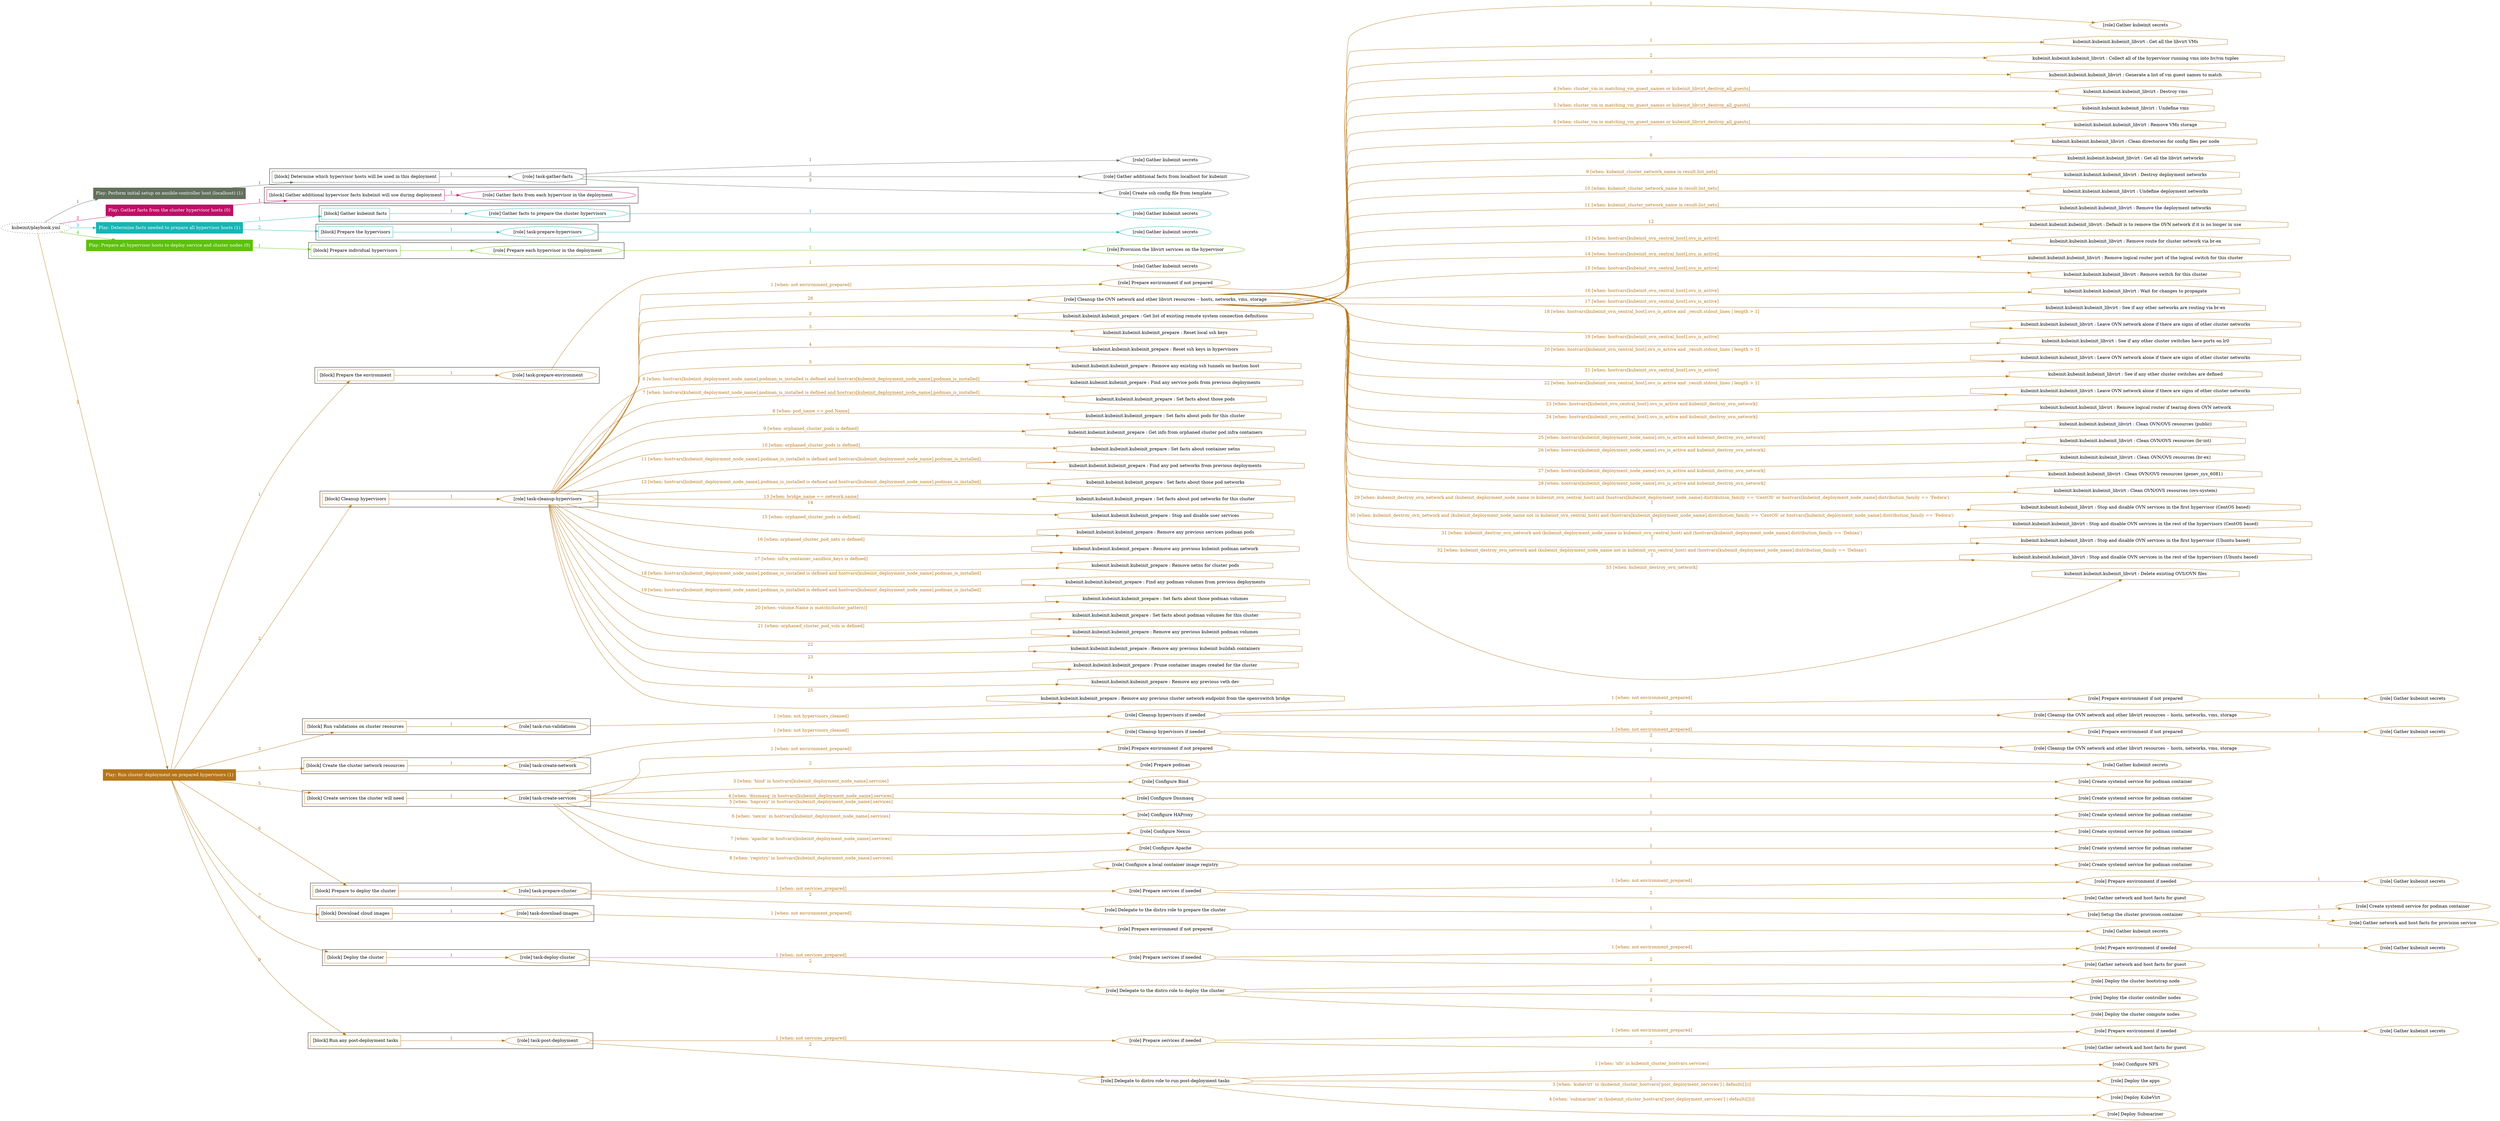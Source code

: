 digraph {
	graph [concentrate=true ordering=in rankdir=LR ratio=fill]
	edge [esep=5 sep=10]
	"kubeinit/playbook.yml" [URL="/home/runner/work/kubeinit/kubeinit/kubeinit/playbook.yml" id=playbook_af9808b4 style=dotted]
	play_10ca6525 [label="Play: Perform initial setup on ansible-controller host (localhost) (1)" URL="/home/runner/work/kubeinit/kubeinit/kubeinit/playbook.yml" color="#62705c" fontcolor="#ffffff" id=play_10ca6525 shape=box style=filled tooltip=localhost]
	"kubeinit/playbook.yml" -> play_10ca6525 [label="1 " color="#62705c" fontcolor="#62705c" id=edge_618294fa labeltooltip="1 " tooltip="1 "]
	subgraph "Gather kubeinit secrets" {
		role_10e2515c [label="[role] Gather kubeinit secrets" URL="/home/runner/.ansible/collections/ansible_collections/kubeinit/kubeinit/roles/kubeinit_prepare/tasks/build_hypervisors_group.yml" color="#62705c" id=role_10e2515c tooltip="Gather kubeinit secrets"]
	}
	subgraph "Gather additional facts from localhost for kubeinit" {
		role_0dd74b48 [label="[role] Gather additional facts from localhost for kubeinit" URL="/home/runner/.ansible/collections/ansible_collections/kubeinit/kubeinit/roles/kubeinit_prepare/tasks/build_hypervisors_group.yml" color="#62705c" id=role_0dd74b48 tooltip="Gather additional facts from localhost for kubeinit"]
	}
	subgraph "Create ssh config file from template" {
		role_5b68d36d [label="[role] Create ssh config file from template" URL="/home/runner/.ansible/collections/ansible_collections/kubeinit/kubeinit/roles/kubeinit_prepare/tasks/build_hypervisors_group.yml" color="#62705c" id=role_5b68d36d tooltip="Create ssh config file from template"]
	}
	subgraph "task-gather-facts" {
		role_7d2e80e1 [label="[role] task-gather-facts" URL="/home/runner/work/kubeinit/kubeinit/kubeinit/playbook.yml" color="#62705c" id=role_7d2e80e1 tooltip="task-gather-facts"]
		role_7d2e80e1 -> role_10e2515c [label="1 " color="#62705c" fontcolor="#62705c" id=edge_437da0f2 labeltooltip="1 " tooltip="1 "]
		role_7d2e80e1 -> role_0dd74b48 [label="2 " color="#62705c" fontcolor="#62705c" id=edge_dbb88be0 labeltooltip="2 " tooltip="2 "]
		role_7d2e80e1 -> role_5b68d36d [label="3 " color="#62705c" fontcolor="#62705c" id=edge_71a46ea0 labeltooltip="3 " tooltip="3 "]
	}
	subgraph "Play: Perform initial setup on ansible-controller host (localhost) (1)" {
		play_10ca6525 -> block_8489c0fc [label=1 color="#62705c" fontcolor="#62705c" id=edge_8ad855a6 labeltooltip=1 tooltip=1]
		subgraph cluster_block_8489c0fc {
			block_8489c0fc [label="[block] Determine which hypervisor hosts will be used in this deployment" URL="/home/runner/work/kubeinit/kubeinit/kubeinit/playbook.yml" color="#62705c" id=block_8489c0fc labeltooltip="Determine which hypervisor hosts will be used in this deployment" shape=box tooltip="Determine which hypervisor hosts will be used in this deployment"]
			block_8489c0fc -> role_7d2e80e1 [label="1 " color="#62705c" fontcolor="#62705c" id=edge_312ebe16 labeltooltip="1 " tooltip="1 "]
		}
	}
	play_88a75ffb [label="Play: Gather facts from the cluster hypervisor hosts (0)" URL="/home/runner/work/kubeinit/kubeinit/kubeinit/playbook.yml" color="#bd0f67" fontcolor="#ffffff" id=play_88a75ffb shape=box style=filled tooltip="Play: Gather facts from the cluster hypervisor hosts (0)"]
	"kubeinit/playbook.yml" -> play_88a75ffb [label="2 " color="#bd0f67" fontcolor="#bd0f67" id=edge_8fb0aede labeltooltip="2 " tooltip="2 "]
	subgraph "Gather facts from each hypervisor in the deployment" {
		role_8ee8f028 [label="[role] Gather facts from each hypervisor in the deployment" URL="/home/runner/work/kubeinit/kubeinit/kubeinit/playbook.yml" color="#bd0f67" id=role_8ee8f028 tooltip="Gather facts from each hypervisor in the deployment"]
	}
	subgraph "Play: Gather facts from the cluster hypervisor hosts (0)" {
		play_88a75ffb -> block_9fc8a61a [label=1 color="#bd0f67" fontcolor="#bd0f67" id=edge_e92f437d labeltooltip=1 tooltip=1]
		subgraph cluster_block_9fc8a61a {
			block_9fc8a61a [label="[block] Gather additional hypervisor facts kubeinit will use during deployment" URL="/home/runner/work/kubeinit/kubeinit/kubeinit/playbook.yml" color="#bd0f67" id=block_9fc8a61a labeltooltip="Gather additional hypervisor facts kubeinit will use during deployment" shape=box tooltip="Gather additional hypervisor facts kubeinit will use during deployment"]
			block_9fc8a61a -> role_8ee8f028 [label="1 " color="#bd0f67" fontcolor="#bd0f67" id=edge_6eb3d588 labeltooltip="1 " tooltip="1 "]
		}
	}
	play_0b298d01 [label="Play: Determine facts needed to prepare all hypervisor hosts (1)" URL="/home/runner/work/kubeinit/kubeinit/kubeinit/playbook.yml" color="#17b5b4" fontcolor="#ffffff" id=play_0b298d01 shape=box style=filled tooltip=localhost]
	"kubeinit/playbook.yml" -> play_0b298d01 [label="3 " color="#17b5b4" fontcolor="#17b5b4" id=edge_00a3e875 labeltooltip="3 " tooltip="3 "]
	subgraph "Gather kubeinit secrets" {
		role_f7996060 [label="[role] Gather kubeinit secrets" URL="/home/runner/.ansible/collections/ansible_collections/kubeinit/kubeinit/roles/kubeinit_prepare/tasks/gather_kubeinit_facts.yml" color="#17b5b4" id=role_f7996060 tooltip="Gather kubeinit secrets"]
	}
	subgraph "Gather facts to prepare the cluster hypervisors" {
		role_89dfcf24 [label="[role] Gather facts to prepare the cluster hypervisors" URL="/home/runner/work/kubeinit/kubeinit/kubeinit/playbook.yml" color="#17b5b4" id=role_89dfcf24 tooltip="Gather facts to prepare the cluster hypervisors"]
		role_89dfcf24 -> role_f7996060 [label="1 " color="#17b5b4" fontcolor="#17b5b4" id=edge_ea3e639d labeltooltip="1 " tooltip="1 "]
	}
	subgraph "Gather kubeinit secrets" {
		role_5b4f96a0 [label="[role] Gather kubeinit secrets" URL="/home/runner/.ansible/collections/ansible_collections/kubeinit/kubeinit/roles/kubeinit_prepare/tasks/gather_kubeinit_facts.yml" color="#17b5b4" id=role_5b4f96a0 tooltip="Gather kubeinit secrets"]
	}
	subgraph "task-prepare-hypervisors" {
		role_901937e4 [label="[role] task-prepare-hypervisors" URL="/home/runner/work/kubeinit/kubeinit/kubeinit/playbook.yml" color="#17b5b4" id=role_901937e4 tooltip="task-prepare-hypervisors"]
		role_901937e4 -> role_5b4f96a0 [label="1 " color="#17b5b4" fontcolor="#17b5b4" id=edge_f4995d1f labeltooltip="1 " tooltip="1 "]
	}
	subgraph "Play: Determine facts needed to prepare all hypervisor hosts (1)" {
		play_0b298d01 -> block_28d9f0a5 [label=1 color="#17b5b4" fontcolor="#17b5b4" id=edge_80931dd7 labeltooltip=1 tooltip=1]
		subgraph cluster_block_28d9f0a5 {
			block_28d9f0a5 [label="[block] Gather kubeinit facts" URL="/home/runner/work/kubeinit/kubeinit/kubeinit/playbook.yml" color="#17b5b4" id=block_28d9f0a5 labeltooltip="Gather kubeinit facts" shape=box tooltip="Gather kubeinit facts"]
			block_28d9f0a5 -> role_89dfcf24 [label="1 " color="#17b5b4" fontcolor="#17b5b4" id=edge_f974b8f4 labeltooltip="1 " tooltip="1 "]
		}
		play_0b298d01 -> block_76c236ad [label=2 color="#17b5b4" fontcolor="#17b5b4" id=edge_4603ad68 labeltooltip=2 tooltip=2]
		subgraph cluster_block_76c236ad {
			block_76c236ad [label="[block] Prepare the hypervisors" URL="/home/runner/work/kubeinit/kubeinit/kubeinit/playbook.yml" color="#17b5b4" id=block_76c236ad labeltooltip="Prepare the hypervisors" shape=box tooltip="Prepare the hypervisors"]
			block_76c236ad -> role_901937e4 [label="1 " color="#17b5b4" fontcolor="#17b5b4" id=edge_b853af32 labeltooltip="1 " tooltip="1 "]
		}
	}
	play_af6377d8 [label="Play: Prepare all hypervisor hosts to deploy service and cluster nodes (0)" URL="/home/runner/work/kubeinit/kubeinit/kubeinit/playbook.yml" color="#5cc10b" fontcolor="#ffffff" id=play_af6377d8 shape=box style=filled tooltip="Play: Prepare all hypervisor hosts to deploy service and cluster nodes (0)"]
	"kubeinit/playbook.yml" -> play_af6377d8 [label="4 " color="#5cc10b" fontcolor="#5cc10b" id=edge_5f5ff2ae labeltooltip="4 " tooltip="4 "]
	subgraph "Provision the libvirt services on the hypervisor" {
		role_74d64c3b [label="[role] Provision the libvirt services on the hypervisor" URL="/home/runner/.ansible/collections/ansible_collections/kubeinit/kubeinit/roles/kubeinit_prepare/tasks/prepare_hypervisor.yml" color="#5cc10b" id=role_74d64c3b tooltip="Provision the libvirt services on the hypervisor"]
	}
	subgraph "Prepare each hypervisor in the deployment" {
		role_d3279fee [label="[role] Prepare each hypervisor in the deployment" URL="/home/runner/work/kubeinit/kubeinit/kubeinit/playbook.yml" color="#5cc10b" id=role_d3279fee tooltip="Prepare each hypervisor in the deployment"]
		role_d3279fee -> role_74d64c3b [label="1 " color="#5cc10b" fontcolor="#5cc10b" id=edge_723fe70b labeltooltip="1 " tooltip="1 "]
	}
	subgraph "Play: Prepare all hypervisor hosts to deploy service and cluster nodes (0)" {
		play_af6377d8 -> block_055bf86b [label=1 color="#5cc10b" fontcolor="#5cc10b" id=edge_3f9d1d57 labeltooltip=1 tooltip=1]
		subgraph cluster_block_055bf86b {
			block_055bf86b [label="[block] Prepare individual hypervisors" URL="/home/runner/work/kubeinit/kubeinit/kubeinit/playbook.yml" color="#5cc10b" id=block_055bf86b labeltooltip="Prepare individual hypervisors" shape=box tooltip="Prepare individual hypervisors"]
			block_055bf86b -> role_d3279fee [label="1 " color="#5cc10b" fontcolor="#5cc10b" id=edge_250b80d3 labeltooltip="1 " tooltip="1 "]
		}
	}
	play_7ef24bf5 [label="Play: Run cluster deployment on prepared hypervisors (1)" URL="/home/runner/work/kubeinit/kubeinit/kubeinit/playbook.yml" color="#b67516" fontcolor="#ffffff" id=play_7ef24bf5 shape=box style=filled tooltip=localhost]
	"kubeinit/playbook.yml" -> play_7ef24bf5 [label="5 " color="#b67516" fontcolor="#b67516" id=edge_dcd22020 labeltooltip="5 " tooltip="5 "]
	subgraph "Gather kubeinit secrets" {
		role_173ff51e [label="[role] Gather kubeinit secrets" URL="/home/runner/.ansible/collections/ansible_collections/kubeinit/kubeinit/roles/kubeinit_prepare/tasks/gather_kubeinit_facts.yml" color="#b67516" id=role_173ff51e tooltip="Gather kubeinit secrets"]
	}
	subgraph "task-prepare-environment" {
		role_e7d5fc6d [label="[role] task-prepare-environment" URL="/home/runner/work/kubeinit/kubeinit/kubeinit/playbook.yml" color="#b67516" id=role_e7d5fc6d tooltip="task-prepare-environment"]
		role_e7d5fc6d -> role_173ff51e [label="1 " color="#b67516" fontcolor="#b67516" id=edge_dc743b54 labeltooltip="1 " tooltip="1 "]
	}
	subgraph "Gather kubeinit secrets" {
		role_6b1d9377 [label="[role] Gather kubeinit secrets" URL="/home/runner/.ansible/collections/ansible_collections/kubeinit/kubeinit/roles/kubeinit_prepare/tasks/gather_kubeinit_facts.yml" color="#b67516" id=role_6b1d9377 tooltip="Gather kubeinit secrets"]
	}
	subgraph "Prepare environment if not prepared" {
		role_c1621d70 [label="[role] Prepare environment if not prepared" URL="/home/runner/.ansible/collections/ansible_collections/kubeinit/kubeinit/roles/kubeinit_prepare/tasks/cleanup_hypervisors.yml" color="#b67516" id=role_c1621d70 tooltip="Prepare environment if not prepared"]
		role_c1621d70 -> role_6b1d9377 [label="1 " color="#b67516" fontcolor="#b67516" id=edge_1a7bc408 labeltooltip="1 " tooltip="1 "]
	}
	subgraph "Cleanup the OVN network and other libvirt resources -- hosts, networks, vms, storage" {
		role_283deb3c [label="[role] Cleanup the OVN network and other libvirt resources -- hosts, networks, vms, storage" URL="/home/runner/.ansible/collections/ansible_collections/kubeinit/kubeinit/roles/kubeinit_prepare/tasks/cleanup_hypervisors.yml" color="#b67516" id=role_283deb3c tooltip="Cleanup the OVN network and other libvirt resources -- hosts, networks, vms, storage"]
		task_993fdf24 [label="kubeinit.kubeinit.kubeinit_libvirt : Get all the libvirt VMs" URL="/home/runner/.ansible/collections/ansible_collections/kubeinit/kubeinit/roles/kubeinit_libvirt/tasks/cleanup_libvirt.yml" color="#b67516" id=task_993fdf24 shape=octagon tooltip="kubeinit.kubeinit.kubeinit_libvirt : Get all the libvirt VMs"]
		role_283deb3c -> task_993fdf24 [label="1 " color="#b67516" fontcolor="#b67516" id=edge_489e80e4 labeltooltip="1 " tooltip="1 "]
		task_a34298a5 [label="kubeinit.kubeinit.kubeinit_libvirt : Collect all of the hypervisor running vms into hv/vm tuples" URL="/home/runner/.ansible/collections/ansible_collections/kubeinit/kubeinit/roles/kubeinit_libvirt/tasks/cleanup_libvirt.yml" color="#b67516" id=task_a34298a5 shape=octagon tooltip="kubeinit.kubeinit.kubeinit_libvirt : Collect all of the hypervisor running vms into hv/vm tuples"]
		role_283deb3c -> task_a34298a5 [label="2 " color="#b67516" fontcolor="#b67516" id=edge_a128e696 labeltooltip="2 " tooltip="2 "]
		task_ea8e8bcb [label="kubeinit.kubeinit.kubeinit_libvirt : Generate a list of vm guest names to match" URL="/home/runner/.ansible/collections/ansible_collections/kubeinit/kubeinit/roles/kubeinit_libvirt/tasks/cleanup_libvirt.yml" color="#b67516" id=task_ea8e8bcb shape=octagon tooltip="kubeinit.kubeinit.kubeinit_libvirt : Generate a list of vm guest names to match"]
		role_283deb3c -> task_ea8e8bcb [label="3 " color="#b67516" fontcolor="#b67516" id=edge_5e98b72a labeltooltip="3 " tooltip="3 "]
		task_64540360 [label="kubeinit.kubeinit.kubeinit_libvirt : Destroy vms" URL="/home/runner/.ansible/collections/ansible_collections/kubeinit/kubeinit/roles/kubeinit_libvirt/tasks/cleanup_libvirt.yml" color="#b67516" id=task_64540360 shape=octagon tooltip="kubeinit.kubeinit.kubeinit_libvirt : Destroy vms"]
		role_283deb3c -> task_64540360 [label="4 [when: cluster_vm in matching_vm_guest_names or kubeinit_libvirt_destroy_all_guests]" color="#b67516" fontcolor="#b67516" id=edge_2f090f7f labeltooltip="4 [when: cluster_vm in matching_vm_guest_names or kubeinit_libvirt_destroy_all_guests]" tooltip="4 [when: cluster_vm in matching_vm_guest_names or kubeinit_libvirt_destroy_all_guests]"]
		task_a4269e9f [label="kubeinit.kubeinit.kubeinit_libvirt : Undefine vms" URL="/home/runner/.ansible/collections/ansible_collections/kubeinit/kubeinit/roles/kubeinit_libvirt/tasks/cleanup_libvirt.yml" color="#b67516" id=task_a4269e9f shape=octagon tooltip="kubeinit.kubeinit.kubeinit_libvirt : Undefine vms"]
		role_283deb3c -> task_a4269e9f [label="5 [when: cluster_vm in matching_vm_guest_names or kubeinit_libvirt_destroy_all_guests]" color="#b67516" fontcolor="#b67516" id=edge_c8162c58 labeltooltip="5 [when: cluster_vm in matching_vm_guest_names or kubeinit_libvirt_destroy_all_guests]" tooltip="5 [when: cluster_vm in matching_vm_guest_names or kubeinit_libvirt_destroy_all_guests]"]
		task_b34e8cf5 [label="kubeinit.kubeinit.kubeinit_libvirt : Remove VMs storage" URL="/home/runner/.ansible/collections/ansible_collections/kubeinit/kubeinit/roles/kubeinit_libvirt/tasks/cleanup_libvirt.yml" color="#b67516" id=task_b34e8cf5 shape=octagon tooltip="kubeinit.kubeinit.kubeinit_libvirt : Remove VMs storage"]
		role_283deb3c -> task_b34e8cf5 [label="6 [when: cluster_vm in matching_vm_guest_names or kubeinit_libvirt_destroy_all_guests]" color="#b67516" fontcolor="#b67516" id=edge_f8b860af labeltooltip="6 [when: cluster_vm in matching_vm_guest_names or kubeinit_libvirt_destroy_all_guests]" tooltip="6 [when: cluster_vm in matching_vm_guest_names or kubeinit_libvirt_destroy_all_guests]"]
		task_a9a4e611 [label="kubeinit.kubeinit.kubeinit_libvirt : Clean directories for config files per node" URL="/home/runner/.ansible/collections/ansible_collections/kubeinit/kubeinit/roles/kubeinit_libvirt/tasks/cleanup_libvirt.yml" color="#b67516" id=task_a9a4e611 shape=octagon tooltip="kubeinit.kubeinit.kubeinit_libvirt : Clean directories for config files per node"]
		role_283deb3c -> task_a9a4e611 [label="7 " color="#b67516" fontcolor="#b67516" id=edge_4dd4363c labeltooltip="7 " tooltip="7 "]
		task_20d4f34f [label="kubeinit.kubeinit.kubeinit_libvirt : Get all the libvirt networks" URL="/home/runner/.ansible/collections/ansible_collections/kubeinit/kubeinit/roles/kubeinit_libvirt/tasks/cleanup_libvirt.yml" color="#b67516" id=task_20d4f34f shape=octagon tooltip="kubeinit.kubeinit.kubeinit_libvirt : Get all the libvirt networks"]
		role_283deb3c -> task_20d4f34f [label="8 " color="#b67516" fontcolor="#b67516" id=edge_fd53d40e labeltooltip="8 " tooltip="8 "]
		task_b7f11c39 [label="kubeinit.kubeinit.kubeinit_libvirt : Destroy deployment networks" URL="/home/runner/.ansible/collections/ansible_collections/kubeinit/kubeinit/roles/kubeinit_libvirt/tasks/cleanup_libvirt.yml" color="#b67516" id=task_b7f11c39 shape=octagon tooltip="kubeinit.kubeinit.kubeinit_libvirt : Destroy deployment networks"]
		role_283deb3c -> task_b7f11c39 [label="9 [when: kubeinit_cluster_network_name in result.list_nets]" color="#b67516" fontcolor="#b67516" id=edge_8d776c5e labeltooltip="9 [when: kubeinit_cluster_network_name in result.list_nets]" tooltip="9 [when: kubeinit_cluster_network_name in result.list_nets]"]
		task_1f9d6648 [label="kubeinit.kubeinit.kubeinit_libvirt : Undefine deployment networks" URL="/home/runner/.ansible/collections/ansible_collections/kubeinit/kubeinit/roles/kubeinit_libvirt/tasks/cleanup_libvirt.yml" color="#b67516" id=task_1f9d6648 shape=octagon tooltip="kubeinit.kubeinit.kubeinit_libvirt : Undefine deployment networks"]
		role_283deb3c -> task_1f9d6648 [label="10 [when: kubeinit_cluster_network_name in result.list_nets]" color="#b67516" fontcolor="#b67516" id=edge_b1874c39 labeltooltip="10 [when: kubeinit_cluster_network_name in result.list_nets]" tooltip="10 [when: kubeinit_cluster_network_name in result.list_nets]"]
		task_33636c94 [label="kubeinit.kubeinit.kubeinit_libvirt : Remove the deployment networks" URL="/home/runner/.ansible/collections/ansible_collections/kubeinit/kubeinit/roles/kubeinit_libvirt/tasks/cleanup_libvirt.yml" color="#b67516" id=task_33636c94 shape=octagon tooltip="kubeinit.kubeinit.kubeinit_libvirt : Remove the deployment networks"]
		role_283deb3c -> task_33636c94 [label="11 [when: kubeinit_cluster_network_name in result.list_nets]" color="#b67516" fontcolor="#b67516" id=edge_2bee437f labeltooltip="11 [when: kubeinit_cluster_network_name in result.list_nets]" tooltip="11 [when: kubeinit_cluster_network_name in result.list_nets]"]
		task_46ed5516 [label="kubeinit.kubeinit.kubeinit_libvirt : Default is to remove the OVN network if it is no longer in use" URL="/home/runner/.ansible/collections/ansible_collections/kubeinit/kubeinit/roles/kubeinit_libvirt/tasks/cleanup_libvirt.yml" color="#b67516" id=task_46ed5516 shape=octagon tooltip="kubeinit.kubeinit.kubeinit_libvirt : Default is to remove the OVN network if it is no longer in use"]
		role_283deb3c -> task_46ed5516 [label="12 " color="#b67516" fontcolor="#b67516" id=edge_dfbb74d8 labeltooltip="12 " tooltip="12 "]
		task_3eac68ef [label="kubeinit.kubeinit.kubeinit_libvirt : Remove route for cluster network via br-ex" URL="/home/runner/.ansible/collections/ansible_collections/kubeinit/kubeinit/roles/kubeinit_libvirt/tasks/cleanup_libvirt.yml" color="#b67516" id=task_3eac68ef shape=octagon tooltip="kubeinit.kubeinit.kubeinit_libvirt : Remove route for cluster network via br-ex"]
		role_283deb3c -> task_3eac68ef [label="13 [when: hostvars[kubeinit_ovn_central_host].ovs_is_active]" color="#b67516" fontcolor="#b67516" id=edge_4903e54c labeltooltip="13 [when: hostvars[kubeinit_ovn_central_host].ovs_is_active]" tooltip="13 [when: hostvars[kubeinit_ovn_central_host].ovs_is_active]"]
		task_df81287f [label="kubeinit.kubeinit.kubeinit_libvirt : Remove logical router port of the logical switch for this cluster" URL="/home/runner/.ansible/collections/ansible_collections/kubeinit/kubeinit/roles/kubeinit_libvirt/tasks/cleanup_libvirt.yml" color="#b67516" id=task_df81287f shape=octagon tooltip="kubeinit.kubeinit.kubeinit_libvirt : Remove logical router port of the logical switch for this cluster"]
		role_283deb3c -> task_df81287f [label="14 [when: hostvars[kubeinit_ovn_central_host].ovs_is_active]" color="#b67516" fontcolor="#b67516" id=edge_b0656e7e labeltooltip="14 [when: hostvars[kubeinit_ovn_central_host].ovs_is_active]" tooltip="14 [when: hostvars[kubeinit_ovn_central_host].ovs_is_active]"]
		task_196a57dd [label="kubeinit.kubeinit.kubeinit_libvirt : Remove switch for this cluster" URL="/home/runner/.ansible/collections/ansible_collections/kubeinit/kubeinit/roles/kubeinit_libvirt/tasks/cleanup_libvirt.yml" color="#b67516" id=task_196a57dd shape=octagon tooltip="kubeinit.kubeinit.kubeinit_libvirt : Remove switch for this cluster"]
		role_283deb3c -> task_196a57dd [label="15 [when: hostvars[kubeinit_ovn_central_host].ovs_is_active]" color="#b67516" fontcolor="#b67516" id=edge_cdf67e89 labeltooltip="15 [when: hostvars[kubeinit_ovn_central_host].ovs_is_active]" tooltip="15 [when: hostvars[kubeinit_ovn_central_host].ovs_is_active]"]
		task_6acc9b01 [label="kubeinit.kubeinit.kubeinit_libvirt : Wait for changes to propagate" URL="/home/runner/.ansible/collections/ansible_collections/kubeinit/kubeinit/roles/kubeinit_libvirt/tasks/cleanup_libvirt.yml" color="#b67516" id=task_6acc9b01 shape=octagon tooltip="kubeinit.kubeinit.kubeinit_libvirt : Wait for changes to propagate"]
		role_283deb3c -> task_6acc9b01 [label="16 [when: hostvars[kubeinit_ovn_central_host].ovs_is_active]" color="#b67516" fontcolor="#b67516" id=edge_e918c9aa labeltooltip="16 [when: hostvars[kubeinit_ovn_central_host].ovs_is_active]" tooltip="16 [when: hostvars[kubeinit_ovn_central_host].ovs_is_active]"]
		task_dce1b092 [label="kubeinit.kubeinit.kubeinit_libvirt : See if any other networks are routing via br-ex" URL="/home/runner/.ansible/collections/ansible_collections/kubeinit/kubeinit/roles/kubeinit_libvirt/tasks/cleanup_libvirt.yml" color="#b67516" id=task_dce1b092 shape=octagon tooltip="kubeinit.kubeinit.kubeinit_libvirt : See if any other networks are routing via br-ex"]
		role_283deb3c -> task_dce1b092 [label="17 [when: hostvars[kubeinit_ovn_central_host].ovs_is_active]" color="#b67516" fontcolor="#b67516" id=edge_ef5c0f2d labeltooltip="17 [when: hostvars[kubeinit_ovn_central_host].ovs_is_active]" tooltip="17 [when: hostvars[kubeinit_ovn_central_host].ovs_is_active]"]
		task_c44f1d42 [label="kubeinit.kubeinit.kubeinit_libvirt : Leave OVN network alone if there are signs of other cluster networks" URL="/home/runner/.ansible/collections/ansible_collections/kubeinit/kubeinit/roles/kubeinit_libvirt/tasks/cleanup_libvirt.yml" color="#b67516" id=task_c44f1d42 shape=octagon tooltip="kubeinit.kubeinit.kubeinit_libvirt : Leave OVN network alone if there are signs of other cluster networks"]
		role_283deb3c -> task_c44f1d42 [label="18 [when: hostvars[kubeinit_ovn_central_host].ovs_is_active and _result.stdout_lines | length > 1]" color="#b67516" fontcolor="#b67516" id=edge_c63e05fa labeltooltip="18 [when: hostvars[kubeinit_ovn_central_host].ovs_is_active and _result.stdout_lines | length > 1]" tooltip="18 [when: hostvars[kubeinit_ovn_central_host].ovs_is_active and _result.stdout_lines | length > 1]"]
		task_2b89e1c8 [label="kubeinit.kubeinit.kubeinit_libvirt : See if any other cluster switches have ports on lr0" URL="/home/runner/.ansible/collections/ansible_collections/kubeinit/kubeinit/roles/kubeinit_libvirt/tasks/cleanup_libvirt.yml" color="#b67516" id=task_2b89e1c8 shape=octagon tooltip="kubeinit.kubeinit.kubeinit_libvirt : See if any other cluster switches have ports on lr0"]
		role_283deb3c -> task_2b89e1c8 [label="19 [when: hostvars[kubeinit_ovn_central_host].ovs_is_active]" color="#b67516" fontcolor="#b67516" id=edge_b4bba1e7 labeltooltip="19 [when: hostvars[kubeinit_ovn_central_host].ovs_is_active]" tooltip="19 [when: hostvars[kubeinit_ovn_central_host].ovs_is_active]"]
		task_5297dd50 [label="kubeinit.kubeinit.kubeinit_libvirt : Leave OVN network alone if there are signs of other cluster networks" URL="/home/runner/.ansible/collections/ansible_collections/kubeinit/kubeinit/roles/kubeinit_libvirt/tasks/cleanup_libvirt.yml" color="#b67516" id=task_5297dd50 shape=octagon tooltip="kubeinit.kubeinit.kubeinit_libvirt : Leave OVN network alone if there are signs of other cluster networks"]
		role_283deb3c -> task_5297dd50 [label="20 [when: hostvars[kubeinit_ovn_central_host].ovs_is_active and _result.stdout_lines | length > 1]" color="#b67516" fontcolor="#b67516" id=edge_6cc31927 labeltooltip="20 [when: hostvars[kubeinit_ovn_central_host].ovs_is_active and _result.stdout_lines | length > 1]" tooltip="20 [when: hostvars[kubeinit_ovn_central_host].ovs_is_active and _result.stdout_lines | length > 1]"]
		task_c94b0b50 [label="kubeinit.kubeinit.kubeinit_libvirt : See if any other cluster switches are defined" URL="/home/runner/.ansible/collections/ansible_collections/kubeinit/kubeinit/roles/kubeinit_libvirt/tasks/cleanup_libvirt.yml" color="#b67516" id=task_c94b0b50 shape=octagon tooltip="kubeinit.kubeinit.kubeinit_libvirt : See if any other cluster switches are defined"]
		role_283deb3c -> task_c94b0b50 [label="21 [when: hostvars[kubeinit_ovn_central_host].ovs_is_active]" color="#b67516" fontcolor="#b67516" id=edge_0f611039 labeltooltip="21 [when: hostvars[kubeinit_ovn_central_host].ovs_is_active]" tooltip="21 [when: hostvars[kubeinit_ovn_central_host].ovs_is_active]"]
		task_54341130 [label="kubeinit.kubeinit.kubeinit_libvirt : Leave OVN network alone if there are signs of other cluster networks" URL="/home/runner/.ansible/collections/ansible_collections/kubeinit/kubeinit/roles/kubeinit_libvirt/tasks/cleanup_libvirt.yml" color="#b67516" id=task_54341130 shape=octagon tooltip="kubeinit.kubeinit.kubeinit_libvirt : Leave OVN network alone if there are signs of other cluster networks"]
		role_283deb3c -> task_54341130 [label="22 [when: hostvars[kubeinit_ovn_central_host].ovs_is_active and _result.stdout_lines | length > 1]" color="#b67516" fontcolor="#b67516" id=edge_ac2a7f83 labeltooltip="22 [when: hostvars[kubeinit_ovn_central_host].ovs_is_active and _result.stdout_lines | length > 1]" tooltip="22 [when: hostvars[kubeinit_ovn_central_host].ovs_is_active and _result.stdout_lines | length > 1]"]
		task_34b84943 [label="kubeinit.kubeinit.kubeinit_libvirt : Remove logical router if tearing down OVN network" URL="/home/runner/.ansible/collections/ansible_collections/kubeinit/kubeinit/roles/kubeinit_libvirt/tasks/cleanup_libvirt.yml" color="#b67516" id=task_34b84943 shape=octagon tooltip="kubeinit.kubeinit.kubeinit_libvirt : Remove logical router if tearing down OVN network"]
		role_283deb3c -> task_34b84943 [label="23 [when: hostvars[kubeinit_ovn_central_host].ovs_is_active and kubeinit_destroy_ovn_network]" color="#b67516" fontcolor="#b67516" id=edge_454e27af labeltooltip="23 [when: hostvars[kubeinit_ovn_central_host].ovs_is_active and kubeinit_destroy_ovn_network]" tooltip="23 [when: hostvars[kubeinit_ovn_central_host].ovs_is_active and kubeinit_destroy_ovn_network]"]
		task_3b3f680a [label="kubeinit.kubeinit.kubeinit_libvirt : Clean OVN/OVS resources (public)" URL="/home/runner/.ansible/collections/ansible_collections/kubeinit/kubeinit/roles/kubeinit_libvirt/tasks/cleanup_libvirt.yml" color="#b67516" id=task_3b3f680a shape=octagon tooltip="kubeinit.kubeinit.kubeinit_libvirt : Clean OVN/OVS resources (public)"]
		role_283deb3c -> task_3b3f680a [label="24 [when: hostvars[kubeinit_ovn_central_host].ovs_is_active and kubeinit_destroy_ovn_network]" color="#b67516" fontcolor="#b67516" id=edge_b5797726 labeltooltip="24 [when: hostvars[kubeinit_ovn_central_host].ovs_is_active and kubeinit_destroy_ovn_network]" tooltip="24 [when: hostvars[kubeinit_ovn_central_host].ovs_is_active and kubeinit_destroy_ovn_network]"]
		task_03da093b [label="kubeinit.kubeinit.kubeinit_libvirt : Clean OVN/OVS resources (br-int)" URL="/home/runner/.ansible/collections/ansible_collections/kubeinit/kubeinit/roles/kubeinit_libvirt/tasks/cleanup_libvirt.yml" color="#b67516" id=task_03da093b shape=octagon tooltip="kubeinit.kubeinit.kubeinit_libvirt : Clean OVN/OVS resources (br-int)"]
		role_283deb3c -> task_03da093b [label="25 [when: hostvars[kubeinit_deployment_node_name].ovs_is_active and kubeinit_destroy_ovn_network]" color="#b67516" fontcolor="#b67516" id=edge_b47092eb labeltooltip="25 [when: hostvars[kubeinit_deployment_node_name].ovs_is_active and kubeinit_destroy_ovn_network]" tooltip="25 [when: hostvars[kubeinit_deployment_node_name].ovs_is_active and kubeinit_destroy_ovn_network]"]
		task_01fc9511 [label="kubeinit.kubeinit.kubeinit_libvirt : Clean OVN/OVS resources (br-ex)" URL="/home/runner/.ansible/collections/ansible_collections/kubeinit/kubeinit/roles/kubeinit_libvirt/tasks/cleanup_libvirt.yml" color="#b67516" id=task_01fc9511 shape=octagon tooltip="kubeinit.kubeinit.kubeinit_libvirt : Clean OVN/OVS resources (br-ex)"]
		role_283deb3c -> task_01fc9511 [label="26 [when: hostvars[kubeinit_deployment_node_name].ovs_is_active and kubeinit_destroy_ovn_network]" color="#b67516" fontcolor="#b67516" id=edge_d48284cf labeltooltip="26 [when: hostvars[kubeinit_deployment_node_name].ovs_is_active and kubeinit_destroy_ovn_network]" tooltip="26 [when: hostvars[kubeinit_deployment_node_name].ovs_is_active and kubeinit_destroy_ovn_network]"]
		task_dc7b5bbe [label="kubeinit.kubeinit.kubeinit_libvirt : Clean OVN/OVS resources (genev_sys_6081)" URL="/home/runner/.ansible/collections/ansible_collections/kubeinit/kubeinit/roles/kubeinit_libvirt/tasks/cleanup_libvirt.yml" color="#b67516" id=task_dc7b5bbe shape=octagon tooltip="kubeinit.kubeinit.kubeinit_libvirt : Clean OVN/OVS resources (genev_sys_6081)"]
		role_283deb3c -> task_dc7b5bbe [label="27 [when: hostvars[kubeinit_deployment_node_name].ovs_is_active and kubeinit_destroy_ovn_network]" color="#b67516" fontcolor="#b67516" id=edge_eb40955a labeltooltip="27 [when: hostvars[kubeinit_deployment_node_name].ovs_is_active and kubeinit_destroy_ovn_network]" tooltip="27 [when: hostvars[kubeinit_deployment_node_name].ovs_is_active and kubeinit_destroy_ovn_network]"]
		task_2e1ef2dd [label="kubeinit.kubeinit.kubeinit_libvirt : Clean OVN/OVS resources (ovs-system)" URL="/home/runner/.ansible/collections/ansible_collections/kubeinit/kubeinit/roles/kubeinit_libvirt/tasks/cleanup_libvirt.yml" color="#b67516" id=task_2e1ef2dd shape=octagon tooltip="kubeinit.kubeinit.kubeinit_libvirt : Clean OVN/OVS resources (ovs-system)"]
		role_283deb3c -> task_2e1ef2dd [label="28 [when: hostvars[kubeinit_deployment_node_name].ovs_is_active and kubeinit_destroy_ovn_network]" color="#b67516" fontcolor="#b67516" id=edge_1ceed3c8 labeltooltip="28 [when: hostvars[kubeinit_deployment_node_name].ovs_is_active and kubeinit_destroy_ovn_network]" tooltip="28 [when: hostvars[kubeinit_deployment_node_name].ovs_is_active and kubeinit_destroy_ovn_network]"]
		task_d6ab0344 [label="kubeinit.kubeinit.kubeinit_libvirt : Stop and disable OVN services in the first hypervisor (CentOS based)" URL="/home/runner/.ansible/collections/ansible_collections/kubeinit/kubeinit/roles/kubeinit_libvirt/tasks/cleanup_libvirt.yml" color="#b67516" id=task_d6ab0344 shape=octagon tooltip="kubeinit.kubeinit.kubeinit_libvirt : Stop and disable OVN services in the first hypervisor (CentOS based)"]
		role_283deb3c -> task_d6ab0344 [label="29 [when: kubeinit_destroy_ovn_network and (kubeinit_deployment_node_name in kubeinit_ovn_central_host) and (hostvars[kubeinit_deployment_node_name].distribution_family == 'CentOS' or hostvars[kubeinit_deployment_node_name].distribution_family == 'Fedora')
]" color="#b67516" fontcolor="#b67516" id=edge_4a52e895 labeltooltip="29 [when: kubeinit_destroy_ovn_network and (kubeinit_deployment_node_name in kubeinit_ovn_central_host) and (hostvars[kubeinit_deployment_node_name].distribution_family == 'CentOS' or hostvars[kubeinit_deployment_node_name].distribution_family == 'Fedora')
]" tooltip="29 [when: kubeinit_destroy_ovn_network and (kubeinit_deployment_node_name in kubeinit_ovn_central_host) and (hostvars[kubeinit_deployment_node_name].distribution_family == 'CentOS' or hostvars[kubeinit_deployment_node_name].distribution_family == 'Fedora')
]"]
		task_5ddb6f9c [label="kubeinit.kubeinit.kubeinit_libvirt : Stop and disable OVN services in the rest of the hypervisors (CentOS based)" URL="/home/runner/.ansible/collections/ansible_collections/kubeinit/kubeinit/roles/kubeinit_libvirt/tasks/cleanup_libvirt.yml" color="#b67516" id=task_5ddb6f9c shape=octagon tooltip="kubeinit.kubeinit.kubeinit_libvirt : Stop and disable OVN services in the rest of the hypervisors (CentOS based)"]
		role_283deb3c -> task_5ddb6f9c [label="30 [when: kubeinit_destroy_ovn_network and (kubeinit_deployment_node_name not in kubeinit_ovn_central_host) and (hostvars[kubeinit_deployment_node_name].distribution_family == 'CentOS' or hostvars[kubeinit_deployment_node_name].distribution_family == 'Fedora')
]" color="#b67516" fontcolor="#b67516" id=edge_b4b958b1 labeltooltip="30 [when: kubeinit_destroy_ovn_network and (kubeinit_deployment_node_name not in kubeinit_ovn_central_host) and (hostvars[kubeinit_deployment_node_name].distribution_family == 'CentOS' or hostvars[kubeinit_deployment_node_name].distribution_family == 'Fedora')
]" tooltip="30 [when: kubeinit_destroy_ovn_network and (kubeinit_deployment_node_name not in kubeinit_ovn_central_host) and (hostvars[kubeinit_deployment_node_name].distribution_family == 'CentOS' or hostvars[kubeinit_deployment_node_name].distribution_family == 'Fedora')
]"]
		task_2680f488 [label="kubeinit.kubeinit.kubeinit_libvirt : Stop and disable OVN services in the first hypervisor (Ubuntu based)" URL="/home/runner/.ansible/collections/ansible_collections/kubeinit/kubeinit/roles/kubeinit_libvirt/tasks/cleanup_libvirt.yml" color="#b67516" id=task_2680f488 shape=octagon tooltip="kubeinit.kubeinit.kubeinit_libvirt : Stop and disable OVN services in the first hypervisor (Ubuntu based)"]
		role_283deb3c -> task_2680f488 [label="31 [when: kubeinit_destroy_ovn_network and (kubeinit_deployment_node_name in kubeinit_ovn_central_host) and (hostvars[kubeinit_deployment_node_name].distribution_family == 'Debian')
]" color="#b67516" fontcolor="#b67516" id=edge_73687d85 labeltooltip="31 [when: kubeinit_destroy_ovn_network and (kubeinit_deployment_node_name in kubeinit_ovn_central_host) and (hostvars[kubeinit_deployment_node_name].distribution_family == 'Debian')
]" tooltip="31 [when: kubeinit_destroy_ovn_network and (kubeinit_deployment_node_name in kubeinit_ovn_central_host) and (hostvars[kubeinit_deployment_node_name].distribution_family == 'Debian')
]"]
		task_8863f902 [label="kubeinit.kubeinit.kubeinit_libvirt : Stop and disable OVN services in the rest of the hypervisors (Ubuntu based)" URL="/home/runner/.ansible/collections/ansible_collections/kubeinit/kubeinit/roles/kubeinit_libvirt/tasks/cleanup_libvirt.yml" color="#b67516" id=task_8863f902 shape=octagon tooltip="kubeinit.kubeinit.kubeinit_libvirt : Stop and disable OVN services in the rest of the hypervisors (Ubuntu based)"]
		role_283deb3c -> task_8863f902 [label="32 [when: kubeinit_destroy_ovn_network and (kubeinit_deployment_node_name not in kubeinit_ovn_central_host) and (hostvars[kubeinit_deployment_node_name].distribution_family == 'Debian')
]" color="#b67516" fontcolor="#b67516" id=edge_3c17e6fb labeltooltip="32 [when: kubeinit_destroy_ovn_network and (kubeinit_deployment_node_name not in kubeinit_ovn_central_host) and (hostvars[kubeinit_deployment_node_name].distribution_family == 'Debian')
]" tooltip="32 [when: kubeinit_destroy_ovn_network and (kubeinit_deployment_node_name not in kubeinit_ovn_central_host) and (hostvars[kubeinit_deployment_node_name].distribution_family == 'Debian')
]"]
		task_aa92a71d [label="kubeinit.kubeinit.kubeinit_libvirt : Delete existing OVS/OVN files" URL="/home/runner/.ansible/collections/ansible_collections/kubeinit/kubeinit/roles/kubeinit_libvirt/tasks/cleanup_libvirt.yml" color="#b67516" id=task_aa92a71d shape=octagon tooltip="kubeinit.kubeinit.kubeinit_libvirt : Delete existing OVS/OVN files"]
		role_283deb3c -> task_aa92a71d [label="33 [when: kubeinit_destroy_ovn_network]" color="#b67516" fontcolor="#b67516" id=edge_4b93eaa5 labeltooltip="33 [when: kubeinit_destroy_ovn_network]" tooltip="33 [when: kubeinit_destroy_ovn_network]"]
	}
	subgraph "task-cleanup-hypervisors" {
		role_1459eaa8 [label="[role] task-cleanup-hypervisors" URL="/home/runner/work/kubeinit/kubeinit/kubeinit/playbook.yml" color="#b67516" id=role_1459eaa8 tooltip="task-cleanup-hypervisors"]
		role_1459eaa8 -> role_c1621d70 [label="1 [when: not environment_prepared]" color="#b67516" fontcolor="#b67516" id=edge_9c3be5bc labeltooltip="1 [when: not environment_prepared]" tooltip="1 [when: not environment_prepared]"]
		task_846e4749 [label="kubeinit.kubeinit.kubeinit_prepare : Get list of existing remote system connection definitions" URL="/home/runner/.ansible/collections/ansible_collections/kubeinit/kubeinit/roles/kubeinit_prepare/tasks/cleanup_hypervisors.yml" color="#b67516" id=task_846e4749 shape=octagon tooltip="kubeinit.kubeinit.kubeinit_prepare : Get list of existing remote system connection definitions"]
		role_1459eaa8 -> task_846e4749 [label="2 " color="#b67516" fontcolor="#b67516" id=edge_4b5b5184 labeltooltip="2 " tooltip="2 "]
		task_83094143 [label="kubeinit.kubeinit.kubeinit_prepare : Reset local ssh keys" URL="/home/runner/.ansible/collections/ansible_collections/kubeinit/kubeinit/roles/kubeinit_prepare/tasks/cleanup_hypervisors.yml" color="#b67516" id=task_83094143 shape=octagon tooltip="kubeinit.kubeinit.kubeinit_prepare : Reset local ssh keys"]
		role_1459eaa8 -> task_83094143 [label="3 " color="#b67516" fontcolor="#b67516" id=edge_bf078a88 labeltooltip="3 " tooltip="3 "]
		task_79b71d3d [label="kubeinit.kubeinit.kubeinit_prepare : Reset ssh keys in hypervisors" URL="/home/runner/.ansible/collections/ansible_collections/kubeinit/kubeinit/roles/kubeinit_prepare/tasks/cleanup_hypervisors.yml" color="#b67516" id=task_79b71d3d shape=octagon tooltip="kubeinit.kubeinit.kubeinit_prepare : Reset ssh keys in hypervisors"]
		role_1459eaa8 -> task_79b71d3d [label="4 " color="#b67516" fontcolor="#b67516" id=edge_9f8a0d15 labeltooltip="4 " tooltip="4 "]
		task_2866a734 [label="kubeinit.kubeinit.kubeinit_prepare : Remove any existing ssh tunnels on bastion host" URL="/home/runner/.ansible/collections/ansible_collections/kubeinit/kubeinit/roles/kubeinit_prepare/tasks/cleanup_hypervisors.yml" color="#b67516" id=task_2866a734 shape=octagon tooltip="kubeinit.kubeinit.kubeinit_prepare : Remove any existing ssh tunnels on bastion host"]
		role_1459eaa8 -> task_2866a734 [label="5 " color="#b67516" fontcolor="#b67516" id=edge_b1b9f368 labeltooltip="5 " tooltip="5 "]
		task_0f139ecd [label="kubeinit.kubeinit.kubeinit_prepare : Find any service pods from previous deployments" URL="/home/runner/.ansible/collections/ansible_collections/kubeinit/kubeinit/roles/kubeinit_prepare/tasks/cleanup_hypervisors.yml" color="#b67516" id=task_0f139ecd shape=octagon tooltip="kubeinit.kubeinit.kubeinit_prepare : Find any service pods from previous deployments"]
		role_1459eaa8 -> task_0f139ecd [label="6 [when: hostvars[kubeinit_deployment_node_name].podman_is_installed is defined and hostvars[kubeinit_deployment_node_name].podman_is_installed]" color="#b67516" fontcolor="#b67516" id=edge_8f82ef0a labeltooltip="6 [when: hostvars[kubeinit_deployment_node_name].podman_is_installed is defined and hostvars[kubeinit_deployment_node_name].podman_is_installed]" tooltip="6 [when: hostvars[kubeinit_deployment_node_name].podman_is_installed is defined and hostvars[kubeinit_deployment_node_name].podman_is_installed]"]
		task_d5e2a5cb [label="kubeinit.kubeinit.kubeinit_prepare : Set facts about those pods" URL="/home/runner/.ansible/collections/ansible_collections/kubeinit/kubeinit/roles/kubeinit_prepare/tasks/cleanup_hypervisors.yml" color="#b67516" id=task_d5e2a5cb shape=octagon tooltip="kubeinit.kubeinit.kubeinit_prepare : Set facts about those pods"]
		role_1459eaa8 -> task_d5e2a5cb [label="7 [when: hostvars[kubeinit_deployment_node_name].podman_is_installed is defined and hostvars[kubeinit_deployment_node_name].podman_is_installed]" color="#b67516" fontcolor="#b67516" id=edge_8c33b0da labeltooltip="7 [when: hostvars[kubeinit_deployment_node_name].podman_is_installed is defined and hostvars[kubeinit_deployment_node_name].podman_is_installed]" tooltip="7 [when: hostvars[kubeinit_deployment_node_name].podman_is_installed is defined and hostvars[kubeinit_deployment_node_name].podman_is_installed]"]
		task_ab0e5649 [label="kubeinit.kubeinit.kubeinit_prepare : Set facts about pods for this cluster" URL="/home/runner/.ansible/collections/ansible_collections/kubeinit/kubeinit/roles/kubeinit_prepare/tasks/cleanup_hypervisors.yml" color="#b67516" id=task_ab0e5649 shape=octagon tooltip="kubeinit.kubeinit.kubeinit_prepare : Set facts about pods for this cluster"]
		role_1459eaa8 -> task_ab0e5649 [label="8 [when: pod_name == pod.Name]" color="#b67516" fontcolor="#b67516" id=edge_70325468 labeltooltip="8 [when: pod_name == pod.Name]" tooltip="8 [when: pod_name == pod.Name]"]
		task_476e1427 [label="kubeinit.kubeinit.kubeinit_prepare : Get info from orphaned cluster pod infra containers" URL="/home/runner/.ansible/collections/ansible_collections/kubeinit/kubeinit/roles/kubeinit_prepare/tasks/cleanup_hypervisors.yml" color="#b67516" id=task_476e1427 shape=octagon tooltip="kubeinit.kubeinit.kubeinit_prepare : Get info from orphaned cluster pod infra containers"]
		role_1459eaa8 -> task_476e1427 [label="9 [when: orphaned_cluster_pods is defined]" color="#b67516" fontcolor="#b67516" id=edge_2eb11b0b labeltooltip="9 [when: orphaned_cluster_pods is defined]" tooltip="9 [when: orphaned_cluster_pods is defined]"]
		task_e5784bb6 [label="kubeinit.kubeinit.kubeinit_prepare : Set facts about container netns" URL="/home/runner/.ansible/collections/ansible_collections/kubeinit/kubeinit/roles/kubeinit_prepare/tasks/cleanup_hypervisors.yml" color="#b67516" id=task_e5784bb6 shape=octagon tooltip="kubeinit.kubeinit.kubeinit_prepare : Set facts about container netns"]
		role_1459eaa8 -> task_e5784bb6 [label="10 [when: orphaned_cluster_pods is defined]" color="#b67516" fontcolor="#b67516" id=edge_a19dda86 labeltooltip="10 [when: orphaned_cluster_pods is defined]" tooltip="10 [when: orphaned_cluster_pods is defined]"]
		task_aea1b5b3 [label="kubeinit.kubeinit.kubeinit_prepare : Find any pod networks from previous deployments" URL="/home/runner/.ansible/collections/ansible_collections/kubeinit/kubeinit/roles/kubeinit_prepare/tasks/cleanup_hypervisors.yml" color="#b67516" id=task_aea1b5b3 shape=octagon tooltip="kubeinit.kubeinit.kubeinit_prepare : Find any pod networks from previous deployments"]
		role_1459eaa8 -> task_aea1b5b3 [label="11 [when: hostvars[kubeinit_deployment_node_name].podman_is_installed is defined and hostvars[kubeinit_deployment_node_name].podman_is_installed]" color="#b67516" fontcolor="#b67516" id=edge_046e7522 labeltooltip="11 [when: hostvars[kubeinit_deployment_node_name].podman_is_installed is defined and hostvars[kubeinit_deployment_node_name].podman_is_installed]" tooltip="11 [when: hostvars[kubeinit_deployment_node_name].podman_is_installed is defined and hostvars[kubeinit_deployment_node_name].podman_is_installed]"]
		task_6814a0a0 [label="kubeinit.kubeinit.kubeinit_prepare : Set facts about those pod networks" URL="/home/runner/.ansible/collections/ansible_collections/kubeinit/kubeinit/roles/kubeinit_prepare/tasks/cleanup_hypervisors.yml" color="#b67516" id=task_6814a0a0 shape=octagon tooltip="kubeinit.kubeinit.kubeinit_prepare : Set facts about those pod networks"]
		role_1459eaa8 -> task_6814a0a0 [label="12 [when: hostvars[kubeinit_deployment_node_name].podman_is_installed is defined and hostvars[kubeinit_deployment_node_name].podman_is_installed]" color="#b67516" fontcolor="#b67516" id=edge_6c4d14a9 labeltooltip="12 [when: hostvars[kubeinit_deployment_node_name].podman_is_installed is defined and hostvars[kubeinit_deployment_node_name].podman_is_installed]" tooltip="12 [when: hostvars[kubeinit_deployment_node_name].podman_is_installed is defined and hostvars[kubeinit_deployment_node_name].podman_is_installed]"]
		task_a71c0914 [label="kubeinit.kubeinit.kubeinit_prepare : Set facts about pod networks for this cluster" URL="/home/runner/.ansible/collections/ansible_collections/kubeinit/kubeinit/roles/kubeinit_prepare/tasks/cleanup_hypervisors.yml" color="#b67516" id=task_a71c0914 shape=octagon tooltip="kubeinit.kubeinit.kubeinit_prepare : Set facts about pod networks for this cluster"]
		role_1459eaa8 -> task_a71c0914 [label="13 [when: bridge_name == network.name]" color="#b67516" fontcolor="#b67516" id=edge_4f998a49 labeltooltip="13 [when: bridge_name == network.name]" tooltip="13 [when: bridge_name == network.name]"]
		task_4039fb7f [label="kubeinit.kubeinit.kubeinit_prepare : Stop and disable user services" URL="/home/runner/.ansible/collections/ansible_collections/kubeinit/kubeinit/roles/kubeinit_prepare/tasks/cleanup_hypervisors.yml" color="#b67516" id=task_4039fb7f shape=octagon tooltip="kubeinit.kubeinit.kubeinit_prepare : Stop and disable user services"]
		role_1459eaa8 -> task_4039fb7f [label="14 " color="#b67516" fontcolor="#b67516" id=edge_a8d23a24 labeltooltip="14 " tooltip="14 "]
		task_ff43dbca [label="kubeinit.kubeinit.kubeinit_prepare : Remove any previous services podman pods" URL="/home/runner/.ansible/collections/ansible_collections/kubeinit/kubeinit/roles/kubeinit_prepare/tasks/cleanup_hypervisors.yml" color="#b67516" id=task_ff43dbca shape=octagon tooltip="kubeinit.kubeinit.kubeinit_prepare : Remove any previous services podman pods"]
		role_1459eaa8 -> task_ff43dbca [label="15 [when: orphaned_cluster_pods is defined]" color="#b67516" fontcolor="#b67516" id=edge_8e31fcd6 labeltooltip="15 [when: orphaned_cluster_pods is defined]" tooltip="15 [when: orphaned_cluster_pods is defined]"]
		task_5da79bc4 [label="kubeinit.kubeinit.kubeinit_prepare : Remove any previous kubeinit podman network" URL="/home/runner/.ansible/collections/ansible_collections/kubeinit/kubeinit/roles/kubeinit_prepare/tasks/cleanup_hypervisors.yml" color="#b67516" id=task_5da79bc4 shape=octagon tooltip="kubeinit.kubeinit.kubeinit_prepare : Remove any previous kubeinit podman network"]
		role_1459eaa8 -> task_5da79bc4 [label="16 [when: orphaned_cluster_pod_nets is defined]" color="#b67516" fontcolor="#b67516" id=edge_e00266ca labeltooltip="16 [when: orphaned_cluster_pod_nets is defined]" tooltip="16 [when: orphaned_cluster_pod_nets is defined]"]
		task_eccf0a51 [label="kubeinit.kubeinit.kubeinit_prepare : Remove netns for cluster pods" URL="/home/runner/.ansible/collections/ansible_collections/kubeinit/kubeinit/roles/kubeinit_prepare/tasks/cleanup_hypervisors.yml" color="#b67516" id=task_eccf0a51 shape=octagon tooltip="kubeinit.kubeinit.kubeinit_prepare : Remove netns for cluster pods"]
		role_1459eaa8 -> task_eccf0a51 [label="17 [when: infra_container_sandbox_keys is defined]" color="#b67516" fontcolor="#b67516" id=edge_0eb7666a labeltooltip="17 [when: infra_container_sandbox_keys is defined]" tooltip="17 [when: infra_container_sandbox_keys is defined]"]
		task_132f5062 [label="kubeinit.kubeinit.kubeinit_prepare : Find any podman volumes from previous deployments" URL="/home/runner/.ansible/collections/ansible_collections/kubeinit/kubeinit/roles/kubeinit_prepare/tasks/cleanup_hypervisors.yml" color="#b67516" id=task_132f5062 shape=octagon tooltip="kubeinit.kubeinit.kubeinit_prepare : Find any podman volumes from previous deployments"]
		role_1459eaa8 -> task_132f5062 [label="18 [when: hostvars[kubeinit_deployment_node_name].podman_is_installed is defined and hostvars[kubeinit_deployment_node_name].podman_is_installed]" color="#b67516" fontcolor="#b67516" id=edge_8695635d labeltooltip="18 [when: hostvars[kubeinit_deployment_node_name].podman_is_installed is defined and hostvars[kubeinit_deployment_node_name].podman_is_installed]" tooltip="18 [when: hostvars[kubeinit_deployment_node_name].podman_is_installed is defined and hostvars[kubeinit_deployment_node_name].podman_is_installed]"]
		task_6c178a97 [label="kubeinit.kubeinit.kubeinit_prepare : Set facts about those podman volumes" URL="/home/runner/.ansible/collections/ansible_collections/kubeinit/kubeinit/roles/kubeinit_prepare/tasks/cleanup_hypervisors.yml" color="#b67516" id=task_6c178a97 shape=octagon tooltip="kubeinit.kubeinit.kubeinit_prepare : Set facts about those podman volumes"]
		role_1459eaa8 -> task_6c178a97 [label="19 [when: hostvars[kubeinit_deployment_node_name].podman_is_installed is defined and hostvars[kubeinit_deployment_node_name].podman_is_installed]" color="#b67516" fontcolor="#b67516" id=edge_8b32f820 labeltooltip="19 [when: hostvars[kubeinit_deployment_node_name].podman_is_installed is defined and hostvars[kubeinit_deployment_node_name].podman_is_installed]" tooltip="19 [when: hostvars[kubeinit_deployment_node_name].podman_is_installed is defined and hostvars[kubeinit_deployment_node_name].podman_is_installed]"]
		task_a37f83c2 [label="kubeinit.kubeinit.kubeinit_prepare : Set facts about podman volumes for this cluster" URL="/home/runner/.ansible/collections/ansible_collections/kubeinit/kubeinit/roles/kubeinit_prepare/tasks/cleanup_hypervisors.yml" color="#b67516" id=task_a37f83c2 shape=octagon tooltip="kubeinit.kubeinit.kubeinit_prepare : Set facts about podman volumes for this cluster"]
		role_1459eaa8 -> task_a37f83c2 [label="20 [when: volume.Name is match(cluster_pattern)]" color="#b67516" fontcolor="#b67516" id=edge_28abf1f8 labeltooltip="20 [when: volume.Name is match(cluster_pattern)]" tooltip="20 [when: volume.Name is match(cluster_pattern)]"]
		task_7f96c957 [label="kubeinit.kubeinit.kubeinit_prepare : Remove any previous kubeinit podman volumes" URL="/home/runner/.ansible/collections/ansible_collections/kubeinit/kubeinit/roles/kubeinit_prepare/tasks/cleanup_hypervisors.yml" color="#b67516" id=task_7f96c957 shape=octagon tooltip="kubeinit.kubeinit.kubeinit_prepare : Remove any previous kubeinit podman volumes"]
		role_1459eaa8 -> task_7f96c957 [label="21 [when: orphaned_cluster_pod_vols is defined]" color="#b67516" fontcolor="#b67516" id=edge_b60071f6 labeltooltip="21 [when: orphaned_cluster_pod_vols is defined]" tooltip="21 [when: orphaned_cluster_pod_vols is defined]"]
		task_6d032637 [label="kubeinit.kubeinit.kubeinit_prepare : Remove any previous kubeinit buildah containers" URL="/home/runner/.ansible/collections/ansible_collections/kubeinit/kubeinit/roles/kubeinit_prepare/tasks/cleanup_hypervisors.yml" color="#b67516" id=task_6d032637 shape=octagon tooltip="kubeinit.kubeinit.kubeinit_prepare : Remove any previous kubeinit buildah containers"]
		role_1459eaa8 -> task_6d032637 [label="22 " color="#b67516" fontcolor="#b67516" id=edge_dc3b854b labeltooltip="22 " tooltip="22 "]
		task_8e957660 [label="kubeinit.kubeinit.kubeinit_prepare : Prune container images created for the cluster" URL="/home/runner/.ansible/collections/ansible_collections/kubeinit/kubeinit/roles/kubeinit_prepare/tasks/cleanup_hypervisors.yml" color="#b67516" id=task_8e957660 shape=octagon tooltip="kubeinit.kubeinit.kubeinit_prepare : Prune container images created for the cluster"]
		role_1459eaa8 -> task_8e957660 [label="23 " color="#b67516" fontcolor="#b67516" id=edge_9a0b8d8e labeltooltip="23 " tooltip="23 "]
		task_56d37752 [label="kubeinit.kubeinit.kubeinit_prepare : Remove any previous veth dev" URL="/home/runner/.ansible/collections/ansible_collections/kubeinit/kubeinit/roles/kubeinit_prepare/tasks/cleanup_hypervisors.yml" color="#b67516" id=task_56d37752 shape=octagon tooltip="kubeinit.kubeinit.kubeinit_prepare : Remove any previous veth dev"]
		role_1459eaa8 -> task_56d37752 [label="24 " color="#b67516" fontcolor="#b67516" id=edge_b40a0f3e labeltooltip="24 " tooltip="24 "]
		task_05bb7ad9 [label="kubeinit.kubeinit.kubeinit_prepare : Remove any previous cluster network endpoint from the openvswitch bridge" URL="/home/runner/.ansible/collections/ansible_collections/kubeinit/kubeinit/roles/kubeinit_prepare/tasks/cleanup_hypervisors.yml" color="#b67516" id=task_05bb7ad9 shape=octagon tooltip="kubeinit.kubeinit.kubeinit_prepare : Remove any previous cluster network endpoint from the openvswitch bridge"]
		role_1459eaa8 -> task_05bb7ad9 [label="25 " color="#b67516" fontcolor="#b67516" id=edge_e5d46cd2 labeltooltip="25 " tooltip="25 "]
		role_1459eaa8 -> role_283deb3c [label="26 " color="#b67516" fontcolor="#b67516" id=edge_3d27d472 labeltooltip="26 " tooltip="26 "]
	}
	subgraph "Gather kubeinit secrets" {
		role_eee9136b [label="[role] Gather kubeinit secrets" URL="/home/runner/.ansible/collections/ansible_collections/kubeinit/kubeinit/roles/kubeinit_prepare/tasks/gather_kubeinit_facts.yml" color="#b67516" id=role_eee9136b tooltip="Gather kubeinit secrets"]
	}
	subgraph "Prepare environment if not prepared" {
		role_2e8619ce [label="[role] Prepare environment if not prepared" URL="/home/runner/.ansible/collections/ansible_collections/kubeinit/kubeinit/roles/kubeinit_prepare/tasks/cleanup_hypervisors.yml" color="#b67516" id=role_2e8619ce tooltip="Prepare environment if not prepared"]
		role_2e8619ce -> role_eee9136b [label="1 " color="#b67516" fontcolor="#b67516" id=edge_ce59ce7b labeltooltip="1 " tooltip="1 "]
	}
	subgraph "Cleanup the OVN network and other libvirt resources -- hosts, networks, vms, storage" {
		role_0afcc389 [label="[role] Cleanup the OVN network and other libvirt resources -- hosts, networks, vms, storage" URL="/home/runner/.ansible/collections/ansible_collections/kubeinit/kubeinit/roles/kubeinit_prepare/tasks/cleanup_hypervisors.yml" color="#b67516" id=role_0afcc389 tooltip="Cleanup the OVN network and other libvirt resources -- hosts, networks, vms, storage"]
	}
	subgraph "Cleanup hypervisors if needed" {
		role_a1b3b9c5 [label="[role] Cleanup hypervisors if needed" URL="/home/runner/.ansible/collections/ansible_collections/kubeinit/kubeinit/roles/kubeinit_validations/tasks/main.yml" color="#b67516" id=role_a1b3b9c5 tooltip="Cleanup hypervisors if needed"]
		role_a1b3b9c5 -> role_2e8619ce [label="1 [when: not environment_prepared]" color="#b67516" fontcolor="#b67516" id=edge_fc27b995 labeltooltip="1 [when: not environment_prepared]" tooltip="1 [when: not environment_prepared]"]
		role_a1b3b9c5 -> role_0afcc389 [label="2 " color="#b67516" fontcolor="#b67516" id=edge_142354cc labeltooltip="2 " tooltip="2 "]
	}
	subgraph "task-run-validations" {
		role_c20f78be [label="[role] task-run-validations" URL="/home/runner/work/kubeinit/kubeinit/kubeinit/playbook.yml" color="#b67516" id=role_c20f78be tooltip="task-run-validations"]
		role_c20f78be -> role_a1b3b9c5 [label="1 [when: not hypervisors_cleaned]" color="#b67516" fontcolor="#b67516" id=edge_c1937501 labeltooltip="1 [when: not hypervisors_cleaned]" tooltip="1 [when: not hypervisors_cleaned]"]
	}
	subgraph "Gather kubeinit secrets" {
		role_836b1cf2 [label="[role] Gather kubeinit secrets" URL="/home/runner/.ansible/collections/ansible_collections/kubeinit/kubeinit/roles/kubeinit_prepare/tasks/gather_kubeinit_facts.yml" color="#b67516" id=role_836b1cf2 tooltip="Gather kubeinit secrets"]
	}
	subgraph "Prepare environment if not prepared" {
		role_28a67325 [label="[role] Prepare environment if not prepared" URL="/home/runner/.ansible/collections/ansible_collections/kubeinit/kubeinit/roles/kubeinit_prepare/tasks/cleanup_hypervisors.yml" color="#b67516" id=role_28a67325 tooltip="Prepare environment if not prepared"]
		role_28a67325 -> role_836b1cf2 [label="1 " color="#b67516" fontcolor="#b67516" id=edge_5dcec734 labeltooltip="1 " tooltip="1 "]
	}
	subgraph "Cleanup the OVN network and other libvirt resources -- hosts, networks, vms, storage" {
		role_21e42c1f [label="[role] Cleanup the OVN network and other libvirt resources -- hosts, networks, vms, storage" URL="/home/runner/.ansible/collections/ansible_collections/kubeinit/kubeinit/roles/kubeinit_prepare/tasks/cleanup_hypervisors.yml" color="#b67516" id=role_21e42c1f tooltip="Cleanup the OVN network and other libvirt resources -- hosts, networks, vms, storage"]
	}
	subgraph "Cleanup hypervisors if needed" {
		role_e302275e [label="[role] Cleanup hypervisors if needed" URL="/home/runner/.ansible/collections/ansible_collections/kubeinit/kubeinit/roles/kubeinit_libvirt/tasks/create_network.yml" color="#b67516" id=role_e302275e tooltip="Cleanup hypervisors if needed"]
		role_e302275e -> role_28a67325 [label="1 [when: not environment_prepared]" color="#b67516" fontcolor="#b67516" id=edge_946b0532 labeltooltip="1 [when: not environment_prepared]" tooltip="1 [when: not environment_prepared]"]
		role_e302275e -> role_21e42c1f [label="2 " color="#b67516" fontcolor="#b67516" id=edge_fe5b4cea labeltooltip="2 " tooltip="2 "]
	}
	subgraph "task-create-network" {
		role_f109b9a0 [label="[role] task-create-network" URL="/home/runner/work/kubeinit/kubeinit/kubeinit/playbook.yml" color="#b67516" id=role_f109b9a0 tooltip="task-create-network"]
		role_f109b9a0 -> role_e302275e [label="1 [when: not hypervisors_cleaned]" color="#b67516" fontcolor="#b67516" id=edge_5a591abe labeltooltip="1 [when: not hypervisors_cleaned]" tooltip="1 [when: not hypervisors_cleaned]"]
	}
	subgraph "Gather kubeinit secrets" {
		role_060ee88b [label="[role] Gather kubeinit secrets" URL="/home/runner/.ansible/collections/ansible_collections/kubeinit/kubeinit/roles/kubeinit_prepare/tasks/gather_kubeinit_facts.yml" color="#b67516" id=role_060ee88b tooltip="Gather kubeinit secrets"]
	}
	subgraph "Prepare environment if not prepared" {
		role_313517f7 [label="[role] Prepare environment if not prepared" URL="/home/runner/.ansible/collections/ansible_collections/kubeinit/kubeinit/roles/kubeinit_services/tasks/main.yml" color="#b67516" id=role_313517f7 tooltip="Prepare environment if not prepared"]
		role_313517f7 -> role_060ee88b [label="1 " color="#b67516" fontcolor="#b67516" id=edge_1658d145 labeltooltip="1 " tooltip="1 "]
	}
	subgraph "Prepare podman" {
		role_5d639376 [label="[role] Prepare podman" URL="/home/runner/.ansible/collections/ansible_collections/kubeinit/kubeinit/roles/kubeinit_services/tasks/00_create_service_pod.yml" color="#b67516" id=role_5d639376 tooltip="Prepare podman"]
	}
	subgraph "Create systemd service for podman container" {
		role_5e8b6cf5 [label="[role] Create systemd service for podman container" URL="/home/runner/.ansible/collections/ansible_collections/kubeinit/kubeinit/roles/kubeinit_bind/tasks/main.yml" color="#b67516" id=role_5e8b6cf5 tooltip="Create systemd service for podman container"]
	}
	subgraph "Configure Bind" {
		role_fdeae84f [label="[role] Configure Bind" URL="/home/runner/.ansible/collections/ansible_collections/kubeinit/kubeinit/roles/kubeinit_services/tasks/start_services_containers.yml" color="#b67516" id=role_fdeae84f tooltip="Configure Bind"]
		role_fdeae84f -> role_5e8b6cf5 [label="1 " color="#b67516" fontcolor="#b67516" id=edge_1398245f labeltooltip="1 " tooltip="1 "]
	}
	subgraph "Create systemd service for podman container" {
		role_0778cad3 [label="[role] Create systemd service for podman container" URL="/home/runner/.ansible/collections/ansible_collections/kubeinit/kubeinit/roles/kubeinit_dnsmasq/tasks/main.yml" color="#b67516" id=role_0778cad3 tooltip="Create systemd service for podman container"]
	}
	subgraph "Configure Dnsmasq" {
		role_6fff68ff [label="[role] Configure Dnsmasq" URL="/home/runner/.ansible/collections/ansible_collections/kubeinit/kubeinit/roles/kubeinit_services/tasks/start_services_containers.yml" color="#b67516" id=role_6fff68ff tooltip="Configure Dnsmasq"]
		role_6fff68ff -> role_0778cad3 [label="1 " color="#b67516" fontcolor="#b67516" id=edge_f01505bc labeltooltip="1 " tooltip="1 "]
	}
	subgraph "Create systemd service for podman container" {
		role_ed71afbe [label="[role] Create systemd service for podman container" URL="/home/runner/.ansible/collections/ansible_collections/kubeinit/kubeinit/roles/kubeinit_haproxy/tasks/main.yml" color="#b67516" id=role_ed71afbe tooltip="Create systemd service for podman container"]
	}
	subgraph "Configure HAProxy" {
		role_8e204e1c [label="[role] Configure HAProxy" URL="/home/runner/.ansible/collections/ansible_collections/kubeinit/kubeinit/roles/kubeinit_services/tasks/start_services_containers.yml" color="#b67516" id=role_8e204e1c tooltip="Configure HAProxy"]
		role_8e204e1c -> role_ed71afbe [label="1 " color="#b67516" fontcolor="#b67516" id=edge_ef995884 labeltooltip="1 " tooltip="1 "]
	}
	subgraph "Create systemd service for podman container" {
		role_58ac6224 [label="[role] Create systemd service for podman container" URL="/home/runner/.ansible/collections/ansible_collections/kubeinit/kubeinit/roles/kubeinit_nexus/tasks/main.yml" color="#b67516" id=role_58ac6224 tooltip="Create systemd service for podman container"]
	}
	subgraph "Configure Nexus" {
		role_de6d99c1 [label="[role] Configure Nexus" URL="/home/runner/.ansible/collections/ansible_collections/kubeinit/kubeinit/roles/kubeinit_services/tasks/start_services_containers.yml" color="#b67516" id=role_de6d99c1 tooltip="Configure Nexus"]
		role_de6d99c1 -> role_58ac6224 [label="1 " color="#b67516" fontcolor="#b67516" id=edge_e54948bd labeltooltip="1 " tooltip="1 "]
	}
	subgraph "Create systemd service for podman container" {
		role_9452bfcf [label="[role] Create systemd service for podman container" URL="/home/runner/.ansible/collections/ansible_collections/kubeinit/kubeinit/roles/kubeinit_apache/tasks/main.yml" color="#b67516" id=role_9452bfcf tooltip="Create systemd service for podman container"]
	}
	subgraph "Configure Apache" {
		role_2384a857 [label="[role] Configure Apache" URL="/home/runner/.ansible/collections/ansible_collections/kubeinit/kubeinit/roles/kubeinit_services/tasks/start_services_containers.yml" color="#b67516" id=role_2384a857 tooltip="Configure Apache"]
		role_2384a857 -> role_9452bfcf [label="1 " color="#b67516" fontcolor="#b67516" id=edge_f10fceb1 labeltooltip="1 " tooltip="1 "]
	}
	subgraph "Create systemd service for podman container" {
		role_7d47f444 [label="[role] Create systemd service for podman container" URL="/home/runner/.ansible/collections/ansible_collections/kubeinit/kubeinit/roles/kubeinit_registry/tasks/main.yml" color="#b67516" id=role_7d47f444 tooltip="Create systemd service for podman container"]
	}
	subgraph "Configure a local container image registry" {
		role_dfe73303 [label="[role] Configure a local container image registry" URL="/home/runner/.ansible/collections/ansible_collections/kubeinit/kubeinit/roles/kubeinit_services/tasks/start_services_containers.yml" color="#b67516" id=role_dfe73303 tooltip="Configure a local container image registry"]
		role_dfe73303 -> role_7d47f444 [label="1 " color="#b67516" fontcolor="#b67516" id=edge_347b29e5 labeltooltip="1 " tooltip="1 "]
	}
	subgraph "task-create-services" {
		role_2f4bb17d [label="[role] task-create-services" URL="/home/runner/work/kubeinit/kubeinit/kubeinit/playbook.yml" color="#b67516" id=role_2f4bb17d tooltip="task-create-services"]
		role_2f4bb17d -> role_313517f7 [label="1 [when: not environment_prepared]" color="#b67516" fontcolor="#b67516" id=edge_8e0b6bb0 labeltooltip="1 [when: not environment_prepared]" tooltip="1 [when: not environment_prepared]"]
		role_2f4bb17d -> role_5d639376 [label="2 " color="#b67516" fontcolor="#b67516" id=edge_83174ca1 labeltooltip="2 " tooltip="2 "]
		role_2f4bb17d -> role_fdeae84f [label="3 [when: 'bind' in hostvars[kubeinit_deployment_node_name].services]" color="#b67516" fontcolor="#b67516" id=edge_4fa48854 labeltooltip="3 [when: 'bind' in hostvars[kubeinit_deployment_node_name].services]" tooltip="3 [when: 'bind' in hostvars[kubeinit_deployment_node_name].services]"]
		role_2f4bb17d -> role_6fff68ff [label="4 [when: 'dnsmasq' in hostvars[kubeinit_deployment_node_name].services]" color="#b67516" fontcolor="#b67516" id=edge_ac3e51b4 labeltooltip="4 [when: 'dnsmasq' in hostvars[kubeinit_deployment_node_name].services]" tooltip="4 [when: 'dnsmasq' in hostvars[kubeinit_deployment_node_name].services]"]
		role_2f4bb17d -> role_8e204e1c [label="5 [when: 'haproxy' in hostvars[kubeinit_deployment_node_name].services]" color="#b67516" fontcolor="#b67516" id=edge_a36d29f2 labeltooltip="5 [when: 'haproxy' in hostvars[kubeinit_deployment_node_name].services]" tooltip="5 [when: 'haproxy' in hostvars[kubeinit_deployment_node_name].services]"]
		role_2f4bb17d -> role_de6d99c1 [label="6 [when: 'nexus' in hostvars[kubeinit_deployment_node_name].services]" color="#b67516" fontcolor="#b67516" id=edge_8aaee2aa labeltooltip="6 [when: 'nexus' in hostvars[kubeinit_deployment_node_name].services]" tooltip="6 [when: 'nexus' in hostvars[kubeinit_deployment_node_name].services]"]
		role_2f4bb17d -> role_2384a857 [label="7 [when: 'apache' in hostvars[kubeinit_deployment_node_name].services]" color="#b67516" fontcolor="#b67516" id=edge_377e591d labeltooltip="7 [when: 'apache' in hostvars[kubeinit_deployment_node_name].services]" tooltip="7 [when: 'apache' in hostvars[kubeinit_deployment_node_name].services]"]
		role_2f4bb17d -> role_dfe73303 [label="8 [when: 'registry' in hostvars[kubeinit_deployment_node_name].services]" color="#b67516" fontcolor="#b67516" id=edge_8175e22f labeltooltip="8 [when: 'registry' in hostvars[kubeinit_deployment_node_name].services]" tooltip="8 [when: 'registry' in hostvars[kubeinit_deployment_node_name].services]"]
	}
	subgraph "Gather kubeinit secrets" {
		role_93f91b82 [label="[role] Gather kubeinit secrets" URL="/home/runner/.ansible/collections/ansible_collections/kubeinit/kubeinit/roles/kubeinit_prepare/tasks/gather_kubeinit_facts.yml" color="#b67516" id=role_93f91b82 tooltip="Gather kubeinit secrets"]
	}
	subgraph "Prepare environment if needed" {
		role_d23077cd [label="[role] Prepare environment if needed" URL="/home/runner/.ansible/collections/ansible_collections/kubeinit/kubeinit/roles/kubeinit_services/tasks/prepare_services.yml" color="#b67516" id=role_d23077cd tooltip="Prepare environment if needed"]
		role_d23077cd -> role_93f91b82 [label="1 " color="#b67516" fontcolor="#b67516" id=edge_496e159c labeltooltip="1 " tooltip="1 "]
	}
	subgraph "Gather network and host facts for guest" {
		role_469ccfdc [label="[role] Gather network and host facts for guest" URL="/home/runner/.ansible/collections/ansible_collections/kubeinit/kubeinit/roles/kubeinit_services/tasks/prepare_services.yml" color="#b67516" id=role_469ccfdc tooltip="Gather network and host facts for guest"]
	}
	subgraph "Prepare services if needed" {
		role_e6a559a6 [label="[role] Prepare services if needed" URL="/home/runner/.ansible/collections/ansible_collections/kubeinit/kubeinit/roles/kubeinit_prepare/tasks/prepare_cluster.yml" color="#b67516" id=role_e6a559a6 tooltip="Prepare services if needed"]
		role_e6a559a6 -> role_d23077cd [label="1 [when: not environment_prepared]" color="#b67516" fontcolor="#b67516" id=edge_cfe1bbbe labeltooltip="1 [when: not environment_prepared]" tooltip="1 [when: not environment_prepared]"]
		role_e6a559a6 -> role_469ccfdc [label="2 " color="#b67516" fontcolor="#b67516" id=edge_6e593999 labeltooltip="2 " tooltip="2 "]
	}
	subgraph "Create systemd service for podman container" {
		role_d9e11602 [label="[role] Create systemd service for podman container" URL="/home/runner/.ansible/collections/ansible_collections/kubeinit/kubeinit/roles/kubeinit_services/tasks/create_provision_container.yml" color="#b67516" id=role_d9e11602 tooltip="Create systemd service for podman container"]
	}
	subgraph "Gather network and host facts for provision service" {
		role_483df180 [label="[role] Gather network and host facts for provision service" URL="/home/runner/.ansible/collections/ansible_collections/kubeinit/kubeinit/roles/kubeinit_services/tasks/create_provision_container.yml" color="#b67516" id=role_483df180 tooltip="Gather network and host facts for provision service"]
	}
	subgraph "Setup the cluster provision container" {
		role_85f8ead6 [label="[role] Setup the cluster provision container" URL="/home/runner/.ansible/collections/ansible_collections/kubeinit/kubeinit/roles/kubeinit_okd/tasks/prepare_cluster.yml" color="#b67516" id=role_85f8ead6 tooltip="Setup the cluster provision container"]
		role_85f8ead6 -> role_d9e11602 [label="1 " color="#b67516" fontcolor="#b67516" id=edge_d6ad280a labeltooltip="1 " tooltip="1 "]
		role_85f8ead6 -> role_483df180 [label="2 " color="#b67516" fontcolor="#b67516" id=edge_32316688 labeltooltip="2 " tooltip="2 "]
	}
	subgraph "Delegate to the distro role to prepare the cluster" {
		role_86e1aa97 [label="[role] Delegate to the distro role to prepare the cluster" URL="/home/runner/.ansible/collections/ansible_collections/kubeinit/kubeinit/roles/kubeinit_prepare/tasks/prepare_cluster.yml" color="#b67516" id=role_86e1aa97 tooltip="Delegate to the distro role to prepare the cluster"]
		role_86e1aa97 -> role_85f8ead6 [label="1 " color="#b67516" fontcolor="#b67516" id=edge_cb251b7a labeltooltip="1 " tooltip="1 "]
	}
	subgraph "task-prepare-cluster" {
		role_dde22711 [label="[role] task-prepare-cluster" URL="/home/runner/work/kubeinit/kubeinit/kubeinit/playbook.yml" color="#b67516" id=role_dde22711 tooltip="task-prepare-cluster"]
		role_dde22711 -> role_e6a559a6 [label="1 [when: not services_prepared]" color="#b67516" fontcolor="#b67516" id=edge_42862cbd labeltooltip="1 [when: not services_prepared]" tooltip="1 [when: not services_prepared]"]
		role_dde22711 -> role_86e1aa97 [label="2 " color="#b67516" fontcolor="#b67516" id=edge_8af0706e labeltooltip="2 " tooltip="2 "]
	}
	subgraph "Gather kubeinit secrets" {
		role_71d91046 [label="[role] Gather kubeinit secrets" URL="/home/runner/.ansible/collections/ansible_collections/kubeinit/kubeinit/roles/kubeinit_prepare/tasks/gather_kubeinit_facts.yml" color="#b67516" id=role_71d91046 tooltip="Gather kubeinit secrets"]
	}
	subgraph "Prepare environment if not prepared" {
		role_5848b4fb [label="[role] Prepare environment if not prepared" URL="/home/runner/.ansible/collections/ansible_collections/kubeinit/kubeinit/roles/kubeinit_libvirt/tasks/download_cloud_images.yml" color="#b67516" id=role_5848b4fb tooltip="Prepare environment if not prepared"]
		role_5848b4fb -> role_71d91046 [label="1 " color="#b67516" fontcolor="#b67516" id=edge_6e6fb7b8 labeltooltip="1 " tooltip="1 "]
	}
	subgraph "task-download-images" {
		role_26af4825 [label="[role] task-download-images" URL="/home/runner/work/kubeinit/kubeinit/kubeinit/playbook.yml" color="#b67516" id=role_26af4825 tooltip="task-download-images"]
		role_26af4825 -> role_5848b4fb [label="1 [when: not environment_prepared]" color="#b67516" fontcolor="#b67516" id=edge_11c4025d labeltooltip="1 [when: not environment_prepared]" tooltip="1 [when: not environment_prepared]"]
	}
	subgraph "Gather kubeinit secrets" {
		role_403bc04a [label="[role] Gather kubeinit secrets" URL="/home/runner/.ansible/collections/ansible_collections/kubeinit/kubeinit/roles/kubeinit_prepare/tasks/gather_kubeinit_facts.yml" color="#b67516" id=role_403bc04a tooltip="Gather kubeinit secrets"]
	}
	subgraph "Prepare environment if needed" {
		role_062430c5 [label="[role] Prepare environment if needed" URL="/home/runner/.ansible/collections/ansible_collections/kubeinit/kubeinit/roles/kubeinit_services/tasks/prepare_services.yml" color="#b67516" id=role_062430c5 tooltip="Prepare environment if needed"]
		role_062430c5 -> role_403bc04a [label="1 " color="#b67516" fontcolor="#b67516" id=edge_c7f3cc46 labeltooltip="1 " tooltip="1 "]
	}
	subgraph "Gather network and host facts for guest" {
		role_361a6635 [label="[role] Gather network and host facts for guest" URL="/home/runner/.ansible/collections/ansible_collections/kubeinit/kubeinit/roles/kubeinit_services/tasks/prepare_services.yml" color="#b67516" id=role_361a6635 tooltip="Gather network and host facts for guest"]
	}
	subgraph "Prepare services if needed" {
		role_6a2c3a74 [label="[role] Prepare services if needed" URL="/home/runner/.ansible/collections/ansible_collections/kubeinit/kubeinit/roles/kubeinit_prepare/tasks/deploy_cluster.yml" color="#b67516" id=role_6a2c3a74 tooltip="Prepare services if needed"]
		role_6a2c3a74 -> role_062430c5 [label="1 [when: not environment_prepared]" color="#b67516" fontcolor="#b67516" id=edge_d5481b7e labeltooltip="1 [when: not environment_prepared]" tooltip="1 [when: not environment_prepared]"]
		role_6a2c3a74 -> role_361a6635 [label="2 " color="#b67516" fontcolor="#b67516" id=edge_0594d9d8 labeltooltip="2 " tooltip="2 "]
	}
	subgraph "Deploy the cluster bootstrap node" {
		role_af296225 [label="[role] Deploy the cluster bootstrap node" URL="/home/runner/.ansible/collections/ansible_collections/kubeinit/kubeinit/roles/kubeinit_okd/tasks/main.yml" color="#b67516" id=role_af296225 tooltip="Deploy the cluster bootstrap node"]
	}
	subgraph "Deploy the cluster controller nodes" {
		role_d6d3518f [label="[role] Deploy the cluster controller nodes" URL="/home/runner/.ansible/collections/ansible_collections/kubeinit/kubeinit/roles/kubeinit_okd/tasks/main.yml" color="#b67516" id=role_d6d3518f tooltip="Deploy the cluster controller nodes"]
	}
	subgraph "Deploy the cluster compute nodes" {
		role_9190b629 [label="[role] Deploy the cluster compute nodes" URL="/home/runner/.ansible/collections/ansible_collections/kubeinit/kubeinit/roles/kubeinit_okd/tasks/main.yml" color="#b67516" id=role_9190b629 tooltip="Deploy the cluster compute nodes"]
	}
	subgraph "Delegate to the distro role to deploy the cluster" {
		role_00ecc4bc [label="[role] Delegate to the distro role to deploy the cluster" URL="/home/runner/.ansible/collections/ansible_collections/kubeinit/kubeinit/roles/kubeinit_prepare/tasks/deploy_cluster.yml" color="#b67516" id=role_00ecc4bc tooltip="Delegate to the distro role to deploy the cluster"]
		role_00ecc4bc -> role_af296225 [label="1 " color="#b67516" fontcolor="#b67516" id=edge_eebbd005 labeltooltip="1 " tooltip="1 "]
		role_00ecc4bc -> role_d6d3518f [label="2 " color="#b67516" fontcolor="#b67516" id=edge_357d17a1 labeltooltip="2 " tooltip="2 "]
		role_00ecc4bc -> role_9190b629 [label="3 " color="#b67516" fontcolor="#b67516" id=edge_1f4357f0 labeltooltip="3 " tooltip="3 "]
	}
	subgraph "task-deploy-cluster" {
		role_ea12c55e [label="[role] task-deploy-cluster" URL="/home/runner/work/kubeinit/kubeinit/kubeinit/playbook.yml" color="#b67516" id=role_ea12c55e tooltip="task-deploy-cluster"]
		role_ea12c55e -> role_6a2c3a74 [label="1 [when: not services_prepared]" color="#b67516" fontcolor="#b67516" id=edge_0ad1e6df labeltooltip="1 [when: not services_prepared]" tooltip="1 [when: not services_prepared]"]
		role_ea12c55e -> role_00ecc4bc [label="2 " color="#b67516" fontcolor="#b67516" id=edge_947497e2 labeltooltip="2 " tooltip="2 "]
	}
	subgraph "Gather kubeinit secrets" {
		role_546f7abc [label="[role] Gather kubeinit secrets" URL="/home/runner/.ansible/collections/ansible_collections/kubeinit/kubeinit/roles/kubeinit_prepare/tasks/gather_kubeinit_facts.yml" color="#b67516" id=role_546f7abc tooltip="Gather kubeinit secrets"]
	}
	subgraph "Prepare environment if needed" {
		role_9699aef0 [label="[role] Prepare environment if needed" URL="/home/runner/.ansible/collections/ansible_collections/kubeinit/kubeinit/roles/kubeinit_services/tasks/prepare_services.yml" color="#b67516" id=role_9699aef0 tooltip="Prepare environment if needed"]
		role_9699aef0 -> role_546f7abc [label="1 " color="#b67516" fontcolor="#b67516" id=edge_98e9bc9b labeltooltip="1 " tooltip="1 "]
	}
	subgraph "Gather network and host facts for guest" {
		role_ed05337b [label="[role] Gather network and host facts for guest" URL="/home/runner/.ansible/collections/ansible_collections/kubeinit/kubeinit/roles/kubeinit_services/tasks/prepare_services.yml" color="#b67516" id=role_ed05337b tooltip="Gather network and host facts for guest"]
	}
	subgraph "Prepare services if needed" {
		role_9f4aa340 [label="[role] Prepare services if needed" URL="/home/runner/.ansible/collections/ansible_collections/kubeinit/kubeinit/roles/kubeinit_prepare/tasks/post_deployment.yml" color="#b67516" id=role_9f4aa340 tooltip="Prepare services if needed"]
		role_9f4aa340 -> role_9699aef0 [label="1 [when: not environment_prepared]" color="#b67516" fontcolor="#b67516" id=edge_0376f1f2 labeltooltip="1 [when: not environment_prepared]" tooltip="1 [when: not environment_prepared]"]
		role_9f4aa340 -> role_ed05337b [label="2 " color="#b67516" fontcolor="#b67516" id=edge_4b77964f labeltooltip="2 " tooltip="2 "]
	}
	subgraph "Configure NFS" {
		role_e128e767 [label="[role] Configure NFS" URL="/home/runner/.ansible/collections/ansible_collections/kubeinit/kubeinit/roles/kubeinit_okd/tasks/post_deployment_tasks.yml" color="#b67516" id=role_e128e767 tooltip="Configure NFS"]
	}
	subgraph "Deploy the apps" {
		role_c1c41a0a [label="[role] Deploy the apps" URL="/home/runner/.ansible/collections/ansible_collections/kubeinit/kubeinit/roles/kubeinit_okd/tasks/post_deployment_tasks.yml" color="#b67516" id=role_c1c41a0a tooltip="Deploy the apps"]
	}
	subgraph "Deploy KubeVirt" {
		role_15e467a6 [label="[role] Deploy KubeVirt" URL="/home/runner/.ansible/collections/ansible_collections/kubeinit/kubeinit/roles/kubeinit_okd/tasks/post_deployment_tasks.yml" color="#b67516" id=role_15e467a6 tooltip="Deploy KubeVirt"]
	}
	subgraph "Deploy Submariner" {
		role_e942f682 [label="[role] Deploy Submariner" URL="/home/runner/.ansible/collections/ansible_collections/kubeinit/kubeinit/roles/kubeinit_okd/tasks/post_deployment_tasks.yml" color="#b67516" id=role_e942f682 tooltip="Deploy Submariner"]
	}
	subgraph "Delegate to distro role to run post-deployment tasks" {
		role_3afaf8f3 [label="[role] Delegate to distro role to run post-deployment tasks" URL="/home/runner/.ansible/collections/ansible_collections/kubeinit/kubeinit/roles/kubeinit_prepare/tasks/post_deployment.yml" color="#b67516" id=role_3afaf8f3 tooltip="Delegate to distro role to run post-deployment tasks"]
		role_3afaf8f3 -> role_e128e767 [label="1 [when: 'nfs' in kubeinit_cluster_hostvars.services]" color="#b67516" fontcolor="#b67516" id=edge_8c54dcaa labeltooltip="1 [when: 'nfs' in kubeinit_cluster_hostvars.services]" tooltip="1 [when: 'nfs' in kubeinit_cluster_hostvars.services]"]
		role_3afaf8f3 -> role_c1c41a0a [label="2 " color="#b67516" fontcolor="#b67516" id=edge_61981688 labeltooltip="2 " tooltip="2 "]
		role_3afaf8f3 -> role_15e467a6 [label="3 [when: 'kubevirt' in (kubeinit_cluster_hostvars['post_deployment_services'] | default([]))]" color="#b67516" fontcolor="#b67516" id=edge_1849d186 labeltooltip="3 [when: 'kubevirt' in (kubeinit_cluster_hostvars['post_deployment_services'] | default([]))]" tooltip="3 [when: 'kubevirt' in (kubeinit_cluster_hostvars['post_deployment_services'] | default([]))]"]
		role_3afaf8f3 -> role_e942f682 [label="4 [when: 'submariner' in (kubeinit_cluster_hostvars['post_deployment_services'] | default([]))]" color="#b67516" fontcolor="#b67516" id=edge_8706b30b labeltooltip="4 [when: 'submariner' in (kubeinit_cluster_hostvars['post_deployment_services'] | default([]))]" tooltip="4 [when: 'submariner' in (kubeinit_cluster_hostvars['post_deployment_services'] | default([]))]"]
	}
	subgraph "task-post-deployment" {
		role_0310377e [label="[role] task-post-deployment" URL="/home/runner/work/kubeinit/kubeinit/kubeinit/playbook.yml" color="#b67516" id=role_0310377e tooltip="task-post-deployment"]
		role_0310377e -> role_9f4aa340 [label="1 [when: not services_prepared]" color="#b67516" fontcolor="#b67516" id=edge_23d37ce6 labeltooltip="1 [when: not services_prepared]" tooltip="1 [when: not services_prepared]"]
		role_0310377e -> role_3afaf8f3 [label="2 " color="#b67516" fontcolor="#b67516" id=edge_3541f371 labeltooltip="2 " tooltip="2 "]
	}
	subgraph "Play: Run cluster deployment on prepared hypervisors (1)" {
		play_7ef24bf5 -> block_620229c6 [label=1 color="#b67516" fontcolor="#b67516" id=edge_bd7e28d2 labeltooltip=1 tooltip=1]
		subgraph cluster_block_620229c6 {
			block_620229c6 [label="[block] Prepare the environment" URL="/home/runner/work/kubeinit/kubeinit/kubeinit/playbook.yml" color="#b67516" id=block_620229c6 labeltooltip="Prepare the environment" shape=box tooltip="Prepare the environment"]
			block_620229c6 -> role_e7d5fc6d [label="1 " color="#b67516" fontcolor="#b67516" id=edge_cdfcf38e labeltooltip="1 " tooltip="1 "]
		}
		play_7ef24bf5 -> block_06d6a099 [label=2 color="#b67516" fontcolor="#b67516" id=edge_8a2c28ae labeltooltip=2 tooltip=2]
		subgraph cluster_block_06d6a099 {
			block_06d6a099 [label="[block] Cleanup hypervisors" URL="/home/runner/work/kubeinit/kubeinit/kubeinit/playbook.yml" color="#b67516" id=block_06d6a099 labeltooltip="Cleanup hypervisors" shape=box tooltip="Cleanup hypervisors"]
			block_06d6a099 -> role_1459eaa8 [label="1 " color="#b67516" fontcolor="#b67516" id=edge_b3120d12 labeltooltip="1 " tooltip="1 "]
		}
		play_7ef24bf5 -> block_3d80c6be [label=3 color="#b67516" fontcolor="#b67516" id=edge_d99b993d labeltooltip=3 tooltip=3]
		subgraph cluster_block_3d80c6be {
			block_3d80c6be [label="[block] Run validations on cluster resources" URL="/home/runner/work/kubeinit/kubeinit/kubeinit/playbook.yml" color="#b67516" id=block_3d80c6be labeltooltip="Run validations on cluster resources" shape=box tooltip="Run validations on cluster resources"]
			block_3d80c6be -> role_c20f78be [label="1 " color="#b67516" fontcolor="#b67516" id=edge_ac03a961 labeltooltip="1 " tooltip="1 "]
		}
		play_7ef24bf5 -> block_457258d1 [label=4 color="#b67516" fontcolor="#b67516" id=edge_15f3c971 labeltooltip=4 tooltip=4]
		subgraph cluster_block_457258d1 {
			block_457258d1 [label="[block] Create the cluster network resources" URL="/home/runner/work/kubeinit/kubeinit/kubeinit/playbook.yml" color="#b67516" id=block_457258d1 labeltooltip="Create the cluster network resources" shape=box tooltip="Create the cluster network resources"]
			block_457258d1 -> role_f109b9a0 [label="1 " color="#b67516" fontcolor="#b67516" id=edge_0b0d81bd labeltooltip="1 " tooltip="1 "]
		}
		play_7ef24bf5 -> block_3f398bb4 [label=5 color="#b67516" fontcolor="#b67516" id=edge_27789a11 labeltooltip=5 tooltip=5]
		subgraph cluster_block_3f398bb4 {
			block_3f398bb4 [label="[block] Create services the cluster will need" URL="/home/runner/work/kubeinit/kubeinit/kubeinit/playbook.yml" color="#b67516" id=block_3f398bb4 labeltooltip="Create services the cluster will need" shape=box tooltip="Create services the cluster will need"]
			block_3f398bb4 -> role_2f4bb17d [label="1 " color="#b67516" fontcolor="#b67516" id=edge_27c010c9 labeltooltip="1 " tooltip="1 "]
		}
		play_7ef24bf5 -> block_b2f39cbd [label=6 color="#b67516" fontcolor="#b67516" id=edge_7a6acc29 labeltooltip=6 tooltip=6]
		subgraph cluster_block_b2f39cbd {
			block_b2f39cbd [label="[block] Prepare to deploy the cluster" URL="/home/runner/work/kubeinit/kubeinit/kubeinit/playbook.yml" color="#b67516" id=block_b2f39cbd labeltooltip="Prepare to deploy the cluster" shape=box tooltip="Prepare to deploy the cluster"]
			block_b2f39cbd -> role_dde22711 [label="1 " color="#b67516" fontcolor="#b67516" id=edge_c4de80fe labeltooltip="1 " tooltip="1 "]
		}
		play_7ef24bf5 -> block_902e84da [label=7 color="#b67516" fontcolor="#b67516" id=edge_f1207a29 labeltooltip=7 tooltip=7]
		subgraph cluster_block_902e84da {
			block_902e84da [label="[block] Download cloud images" URL="/home/runner/work/kubeinit/kubeinit/kubeinit/playbook.yml" color="#b67516" id=block_902e84da labeltooltip="Download cloud images" shape=box tooltip="Download cloud images"]
			block_902e84da -> role_26af4825 [label="1 " color="#b67516" fontcolor="#b67516" id=edge_7adfd64d labeltooltip="1 " tooltip="1 "]
		}
		play_7ef24bf5 -> block_c985238f [label=8 color="#b67516" fontcolor="#b67516" id=edge_59474eeb labeltooltip=8 tooltip=8]
		subgraph cluster_block_c985238f {
			block_c985238f [label="[block] Deploy the cluster" URL="/home/runner/work/kubeinit/kubeinit/kubeinit/playbook.yml" color="#b67516" id=block_c985238f labeltooltip="Deploy the cluster" shape=box tooltip="Deploy the cluster"]
			block_c985238f -> role_ea12c55e [label="1 " color="#b67516" fontcolor="#b67516" id=edge_285daaa1 labeltooltip="1 " tooltip="1 "]
		}
		play_7ef24bf5 -> block_ecbe4f7b [label=9 color="#b67516" fontcolor="#b67516" id=edge_75ac75a2 labeltooltip=9 tooltip=9]
		subgraph cluster_block_ecbe4f7b {
			block_ecbe4f7b [label="[block] Run any post-deployment tasks" URL="/home/runner/work/kubeinit/kubeinit/kubeinit/playbook.yml" color="#b67516" id=block_ecbe4f7b labeltooltip="Run any post-deployment tasks" shape=box tooltip="Run any post-deployment tasks"]
			block_ecbe4f7b -> role_0310377e [label="1 " color="#b67516" fontcolor="#b67516" id=edge_dc18d44c labeltooltip="1 " tooltip="1 "]
		}
	}
}
